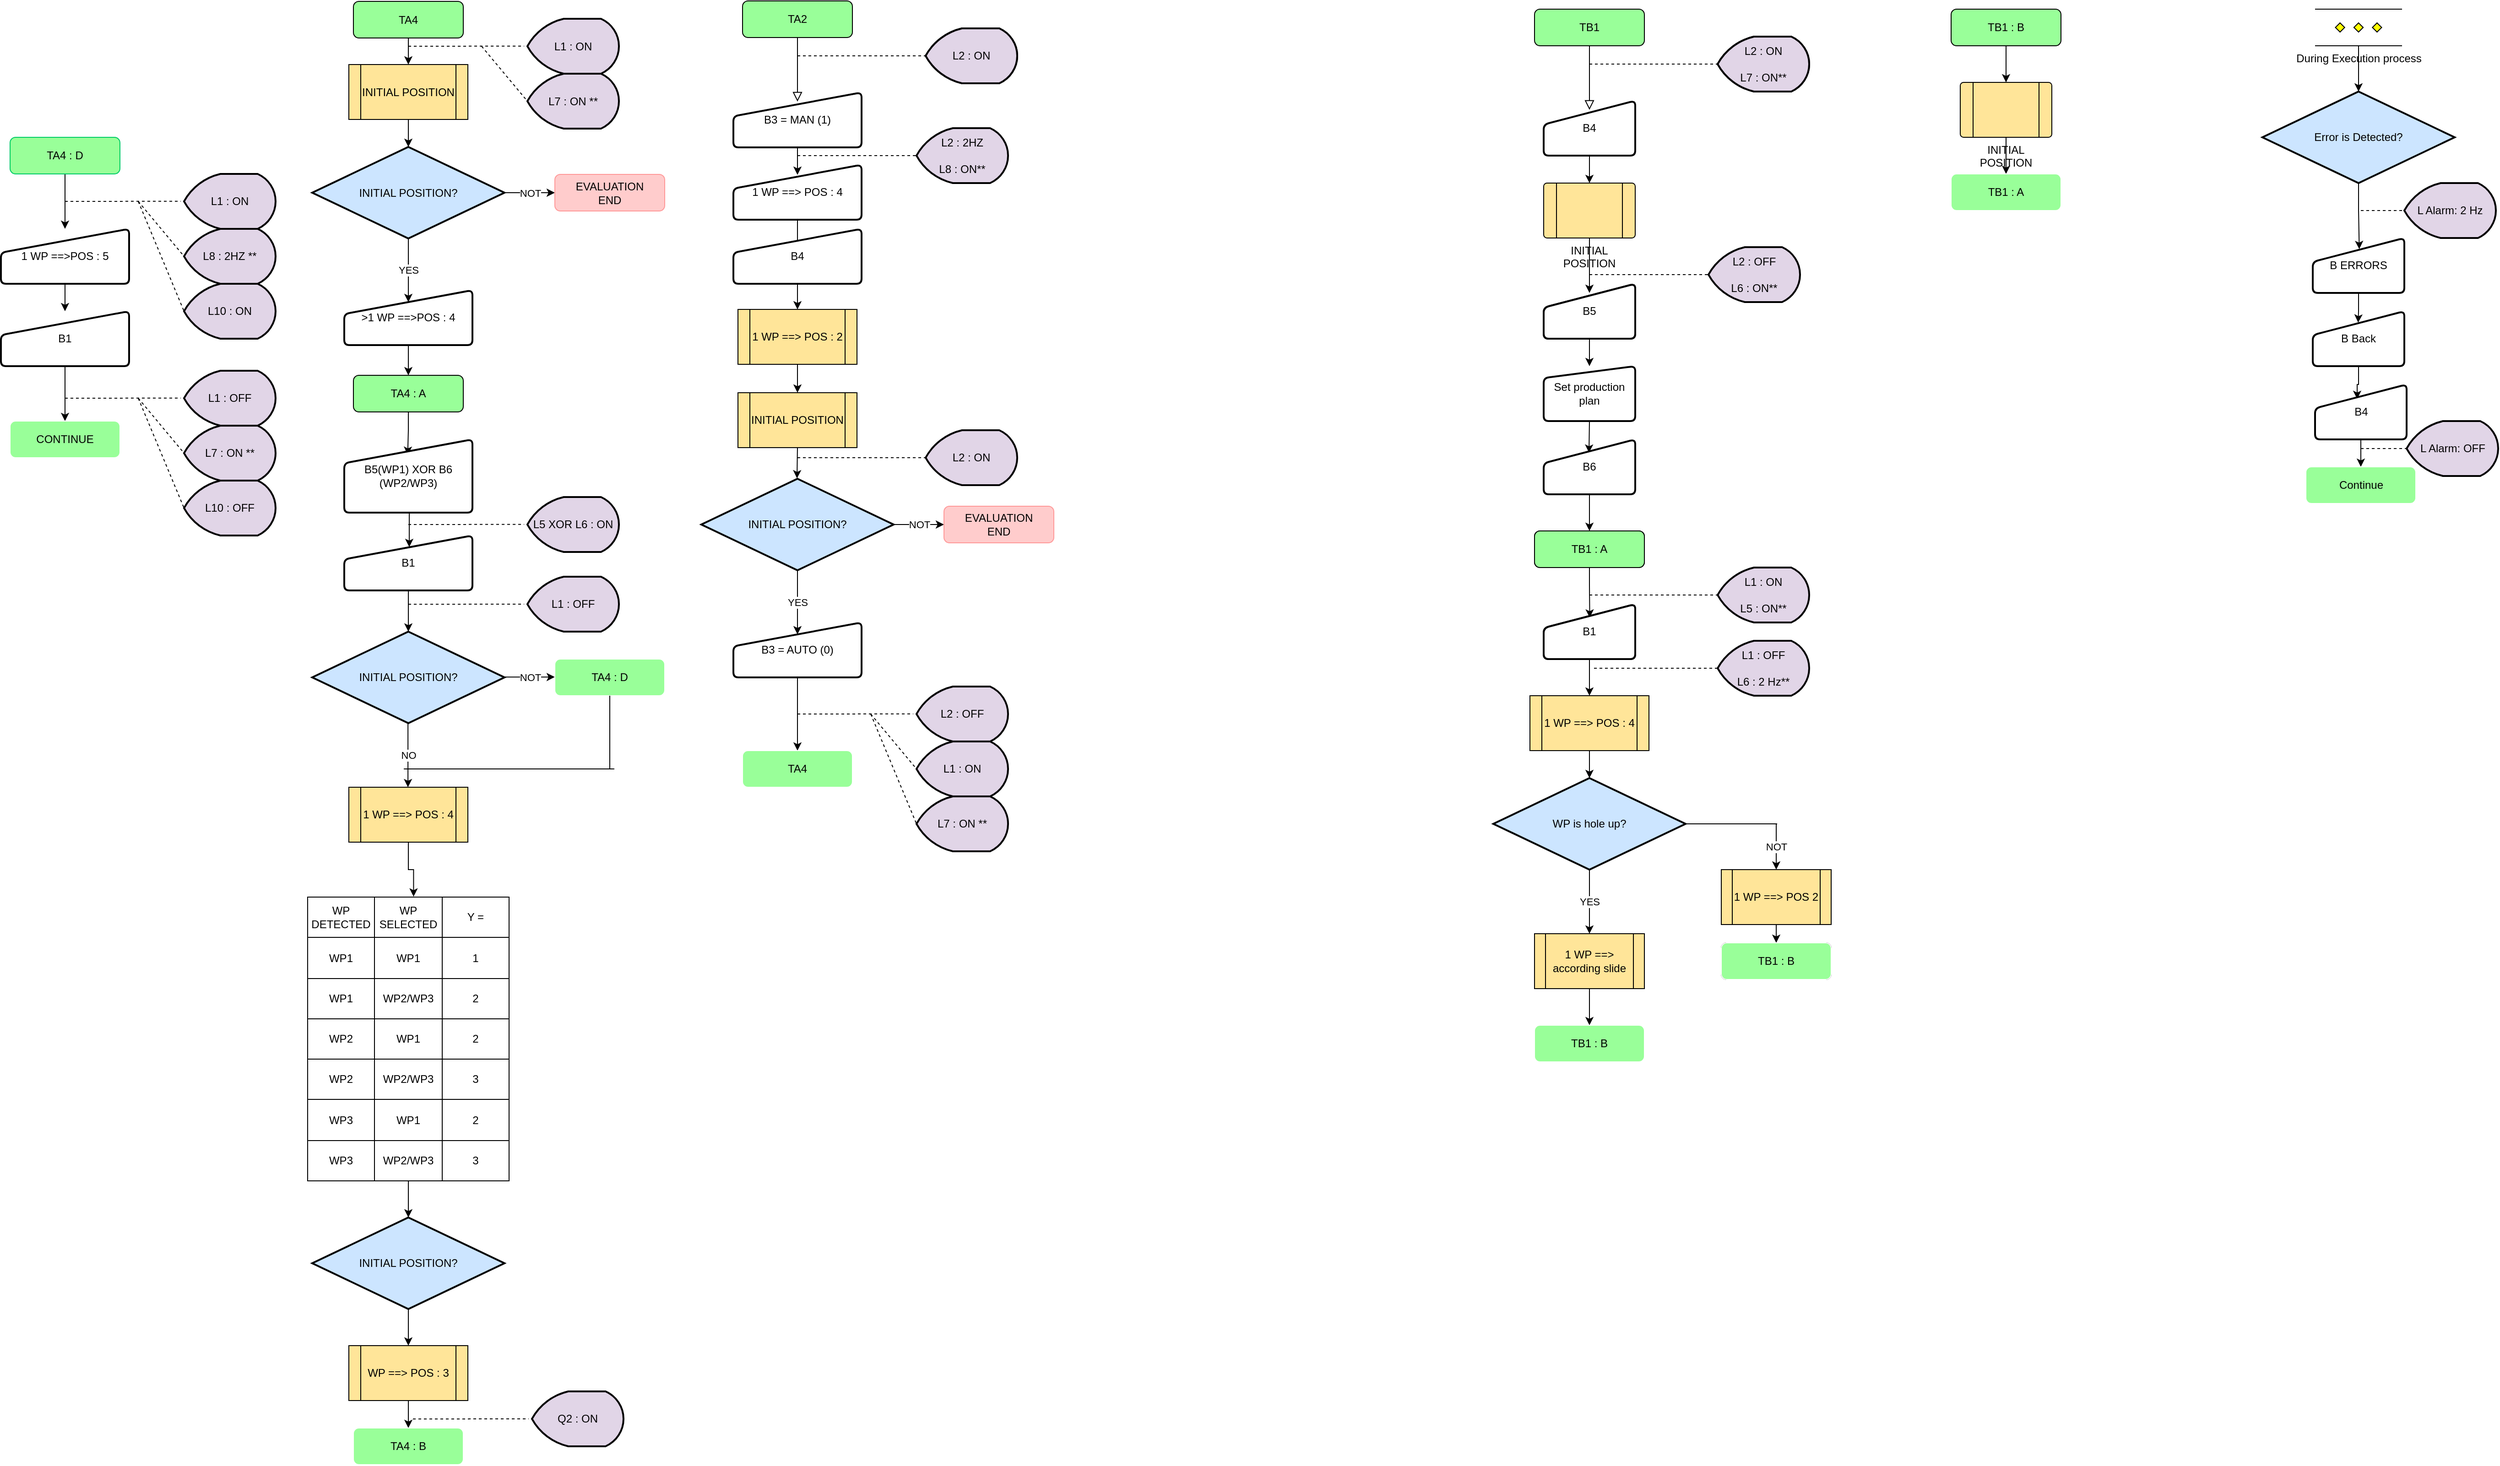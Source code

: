 <mxfile version="13.9.1" type="github">
  <diagram id="C5RBs43oDa-KdzZeNtuy" name="Page-1">
    <mxGraphModel dx="2212" dy="768" grid="1" gridSize="10" guides="1" tooltips="1" connect="1" arrows="1" fold="1" page="1" pageScale="1" pageWidth="827" pageHeight="1169" math="0" shadow="0">
      <root>
        <mxCell id="WIyWlLk6GJQsqaUBKTNV-0" />
        <mxCell id="WIyWlLk6GJQsqaUBKTNV-1" parent="WIyWlLk6GJQsqaUBKTNV-0" />
        <mxCell id="WIyWlLk6GJQsqaUBKTNV-2" value="" style="rounded=0;html=1;jettySize=auto;orthogonalLoop=1;fontSize=11;endArrow=block;endFill=0;endSize=8;strokeWidth=1;shadow=0;labelBackgroundColor=none;edgeStyle=orthogonalEdgeStyle;" parent="WIyWlLk6GJQsqaUBKTNV-1" source="WIyWlLk6GJQsqaUBKTNV-3" edge="1">
          <mxGeometry relative="1" as="geometry">
            <mxPoint x="145" y="120" as="targetPoint" />
          </mxGeometry>
        </mxCell>
        <mxCell id="WIyWlLk6GJQsqaUBKTNV-3" value="&lt;div&gt;TB1&lt;/div&gt;" style="rounded=1;whiteSpace=wrap;html=1;fontSize=12;glass=0;strokeWidth=1;shadow=0;fillColor=#99FF99;" parent="WIyWlLk6GJQsqaUBKTNV-1" vertex="1">
          <mxGeometry x="85" y="10" width="120" height="40" as="geometry" />
        </mxCell>
        <mxCell id="CpjmRmd7Cp1uGwbVTGAP-3" value="" style="endArrow=none;dashed=1;html=1;" parent="WIyWlLk6GJQsqaUBKTNV-1" edge="1">
          <mxGeometry width="50" height="50" relative="1" as="geometry">
            <mxPoint x="145" y="70" as="sourcePoint" />
            <mxPoint x="285" y="70" as="targetPoint" />
          </mxGeometry>
        </mxCell>
        <mxCell id="CpjmRmd7Cp1uGwbVTGAP-4" value="&lt;div&gt;L2 : ON&lt;/div&gt;&lt;div&gt;&lt;br&gt;&lt;/div&gt;&lt;div&gt;L7 : ON&lt;br&gt;&lt;/div&gt;" style="strokeWidth=2;html=1;shape=mxgraph.flowchart.display;whiteSpace=wrap;" parent="WIyWlLk6GJQsqaUBKTNV-1" vertex="1">
          <mxGeometry x="285" y="40" width="100" height="60" as="geometry" />
        </mxCell>
        <mxCell id="CpjmRmd7Cp1uGwbVTGAP-5" value="B4" style="html=1;strokeWidth=2;shape=manualInput;whiteSpace=wrap;rounded=1;size=26;arcSize=11;" parent="WIyWlLk6GJQsqaUBKTNV-1" vertex="1">
          <mxGeometry x="95" y="110" width="100" height="60" as="geometry" />
        </mxCell>
        <mxCell id="CpjmRmd7Cp1uGwbVTGAP-6" value="" style="endArrow=classic;html=1;exitX=0.5;exitY=1;exitDx=0;exitDy=0;" parent="WIyWlLk6GJQsqaUBKTNV-1" source="CpjmRmd7Cp1uGwbVTGAP-5" edge="1">
          <mxGeometry width="50" height="50" relative="1" as="geometry">
            <mxPoint x="265" y="300" as="sourcePoint" />
            <mxPoint x="145" y="200" as="targetPoint" />
          </mxGeometry>
        </mxCell>
        <mxCell id="CpjmRmd7Cp1uGwbVTGAP-7" value="INITIAL POSITION" style="verticalLabelPosition=bottom;verticalAlign=top;html=1;shape=process;whiteSpace=wrap;rounded=1;size=0.14;arcSize=6;fillColor=#FFE599;" parent="WIyWlLk6GJQsqaUBKTNV-1" vertex="1">
          <mxGeometry x="95" y="200" width="100" height="60" as="geometry" />
        </mxCell>
        <mxCell id="CpjmRmd7Cp1uGwbVTGAP-8" value="" style="endArrow=classic;html=1;exitX=0.5;exitY=1;exitDx=0;exitDy=0;" parent="WIyWlLk6GJQsqaUBKTNV-1" source="CpjmRmd7Cp1uGwbVTGAP-7" edge="1">
          <mxGeometry width="50" height="50" relative="1" as="geometry">
            <mxPoint x="265" y="300" as="sourcePoint" />
            <mxPoint x="145" y="320" as="targetPoint" />
          </mxGeometry>
        </mxCell>
        <mxCell id="CpjmRmd7Cp1uGwbVTGAP-9" value="&lt;div&gt;L2 : ON&lt;/div&gt;&lt;div&gt;&lt;br&gt;&lt;/div&gt;&lt;div&gt;L7 : ON**&lt;br&gt;&lt;/div&gt;" style="strokeWidth=2;html=1;shape=mxgraph.flowchart.display;whiteSpace=wrap;fillColor=#E1D5E7;" parent="WIyWlLk6GJQsqaUBKTNV-1" vertex="1">
          <mxGeometry x="285" y="40" width="100" height="60" as="geometry" />
        </mxCell>
        <mxCell id="CpjmRmd7Cp1uGwbVTGAP-10" value="&lt;div&gt;L2 : OFF&lt;/div&gt;&lt;div&gt;&lt;br&gt;&lt;/div&gt;&lt;div&gt;L6 : ON**&lt;br&gt;&lt;/div&gt;" style="strokeWidth=2;html=1;shape=mxgraph.flowchart.display;whiteSpace=wrap;fillColor=#E1D5E7;" parent="WIyWlLk6GJQsqaUBKTNV-1" vertex="1">
          <mxGeometry x="275" y="270" width="100" height="60" as="geometry" />
        </mxCell>
        <mxCell id="CpjmRmd7Cp1uGwbVTGAP-11" value="" style="endArrow=none;dashed=1;html=1;entryX=0;entryY=0.5;entryDx=0;entryDy=0;entryPerimeter=0;" parent="WIyWlLk6GJQsqaUBKTNV-1" target="CpjmRmd7Cp1uGwbVTGAP-10" edge="1">
          <mxGeometry width="50" height="50" relative="1" as="geometry">
            <mxPoint x="145" y="300" as="sourcePoint" />
            <mxPoint x="235" y="290" as="targetPoint" />
          </mxGeometry>
        </mxCell>
        <mxCell id="CpjmRmd7Cp1uGwbVTGAP-13" value="B5" style="html=1;strokeWidth=2;shape=manualInput;whiteSpace=wrap;rounded=1;size=26;arcSize=11;" parent="WIyWlLk6GJQsqaUBKTNV-1" vertex="1">
          <mxGeometry x="95" y="310" width="100" height="60" as="geometry" />
        </mxCell>
        <mxCell id="CpjmRmd7Cp1uGwbVTGAP-19" style="edgeStyle=orthogonalEdgeStyle;rounded=0;orthogonalLoop=1;jettySize=auto;html=1;exitX=0.5;exitY=1;exitDx=0;exitDy=0;entryX=0.495;entryY=0.242;entryDx=0;entryDy=0;entryPerimeter=0;" parent="WIyWlLk6GJQsqaUBKTNV-1" source="CpjmRmd7Cp1uGwbVTGAP-14" target="CpjmRmd7Cp1uGwbVTGAP-17" edge="1">
          <mxGeometry relative="1" as="geometry" />
        </mxCell>
        <mxCell id="CpjmRmd7Cp1uGwbVTGAP-14" value="Set production plan" style="html=1;strokeWidth=2;shape=manualInput;whiteSpace=wrap;rounded=1;size=13;arcSize=11;" parent="WIyWlLk6GJQsqaUBKTNV-1" vertex="1">
          <mxGeometry x="95" y="400" width="100" height="60" as="geometry" />
        </mxCell>
        <mxCell id="CpjmRmd7Cp1uGwbVTGAP-15" value="" style="endArrow=classic;html=1;exitX=0.5;exitY=1;exitDx=0;exitDy=0;entryX=0.5;entryY=0;entryDx=0;entryDy=0;" parent="WIyWlLk6GJQsqaUBKTNV-1" source="CpjmRmd7Cp1uGwbVTGAP-13" target="CpjmRmd7Cp1uGwbVTGAP-14" edge="1">
          <mxGeometry width="50" height="50" relative="1" as="geometry">
            <mxPoint x="265" y="300" as="sourcePoint" />
            <mxPoint x="315" y="250" as="targetPoint" />
          </mxGeometry>
        </mxCell>
        <mxCell id="CpjmRmd7Cp1uGwbVTGAP-16" value="B5" style="html=1;strokeWidth=2;shape=manualInput;whiteSpace=wrap;rounded=1;size=26;arcSize=11;" parent="WIyWlLk6GJQsqaUBKTNV-1" vertex="1">
          <mxGeometry x="95" y="310" width="100" height="60" as="geometry" />
        </mxCell>
        <mxCell id="CpjmRmd7Cp1uGwbVTGAP-23" style="edgeStyle=orthogonalEdgeStyle;rounded=0;orthogonalLoop=1;jettySize=auto;html=1;exitX=0.5;exitY=1;exitDx=0;exitDy=0;" parent="WIyWlLk6GJQsqaUBKTNV-1" source="CpjmRmd7Cp1uGwbVTGAP-17" target="CpjmRmd7Cp1uGwbVTGAP-61" edge="1">
          <mxGeometry relative="1" as="geometry">
            <mxPoint x="220" y="560" as="targetPoint" />
          </mxGeometry>
        </mxCell>
        <mxCell id="CpjmRmd7Cp1uGwbVTGAP-17" value="B6" style="html=1;strokeWidth=2;shape=manualInput;whiteSpace=wrap;rounded=1;size=26;arcSize=11;" parent="WIyWlLk6GJQsqaUBKTNV-1" vertex="1">
          <mxGeometry x="95" y="480" width="100" height="60" as="geometry" />
        </mxCell>
        <mxCell id="CpjmRmd7Cp1uGwbVTGAP-20" value="&lt;div&gt;L1 : ON&lt;br&gt;&lt;/div&gt;&lt;div&gt;&lt;br&gt;&lt;/div&gt;&lt;div&gt;L5 : ON**&lt;br&gt;&lt;/div&gt;" style="strokeWidth=2;html=1;shape=mxgraph.flowchart.display;whiteSpace=wrap;fillColor=#E1D5E7;" parent="WIyWlLk6GJQsqaUBKTNV-1" vertex="1">
          <mxGeometry x="285" y="620" width="100" height="60" as="geometry" />
        </mxCell>
        <mxCell id="CpjmRmd7Cp1uGwbVTGAP-26" style="edgeStyle=orthogonalEdgeStyle;rounded=0;orthogonalLoop=1;jettySize=auto;html=1;exitX=0.5;exitY=1;exitDx=0;exitDy=0;entryX=0.5;entryY=0;entryDx=0;entryDy=0;" parent="WIyWlLk6GJQsqaUBKTNV-1" source="CpjmRmd7Cp1uGwbVTGAP-21" target="CpjmRmd7Cp1uGwbVTGAP-25" edge="1">
          <mxGeometry relative="1" as="geometry" />
        </mxCell>
        <mxCell id="CpjmRmd7Cp1uGwbVTGAP-21" value="B1" style="html=1;strokeWidth=2;shape=manualInput;whiteSpace=wrap;rounded=1;size=26;arcSize=11;" parent="WIyWlLk6GJQsqaUBKTNV-1" vertex="1">
          <mxGeometry x="95" y="660" width="100" height="60" as="geometry" />
        </mxCell>
        <mxCell id="CpjmRmd7Cp1uGwbVTGAP-24" value="" style="endArrow=none;dashed=1;html=1;entryX=0;entryY=0.5;entryDx=0;entryDy=0;entryPerimeter=0;" parent="WIyWlLk6GJQsqaUBKTNV-1" target="CpjmRmd7Cp1uGwbVTGAP-20" edge="1">
          <mxGeometry width="50" height="50" relative="1" as="geometry">
            <mxPoint x="145" y="650" as="sourcePoint" />
            <mxPoint x="315" y="540" as="targetPoint" />
          </mxGeometry>
        </mxCell>
        <mxCell id="CpjmRmd7Cp1uGwbVTGAP-41" style="edgeStyle=orthogonalEdgeStyle;rounded=0;orthogonalLoop=1;jettySize=auto;html=1;exitX=0.5;exitY=1;exitDx=0;exitDy=0;" parent="WIyWlLk6GJQsqaUBKTNV-1" source="CpjmRmd7Cp1uGwbVTGAP-25" target="CpjmRmd7Cp1uGwbVTGAP-40" edge="1">
          <mxGeometry relative="1" as="geometry" />
        </mxCell>
        <mxCell id="CpjmRmd7Cp1uGwbVTGAP-25" value="1 WP ==&amp;gt; POS : 4" style="shape=process;whiteSpace=wrap;html=1;backgroundOutline=1;fillColor=#FFE599;" parent="WIyWlLk6GJQsqaUBKTNV-1" vertex="1">
          <mxGeometry x="80" y="760" width="130" height="60" as="geometry" />
        </mxCell>
        <mxCell id="CpjmRmd7Cp1uGwbVTGAP-40" value="WP is hole up?" style="strokeWidth=2;html=1;shape=mxgraph.flowchart.decision;whiteSpace=wrap;fillColor=#CCE5FF;" parent="WIyWlLk6GJQsqaUBKTNV-1" vertex="1">
          <mxGeometry x="40" y="850" width="210" height="100" as="geometry" />
        </mxCell>
        <mxCell id="CpjmRmd7Cp1uGwbVTGAP-58" style="edgeStyle=orthogonalEdgeStyle;rounded=0;orthogonalLoop=1;jettySize=auto;html=1;exitX=0.5;exitY=1;exitDx=0;exitDy=0;entryX=0.5;entryY=0;entryDx=0;entryDy=0;entryPerimeter=0;" parent="WIyWlLk6GJQsqaUBKTNV-1" source="CpjmRmd7Cp1uGwbVTGAP-43" edge="1">
          <mxGeometry relative="1" as="geometry">
            <mxPoint x="349.0" y="1030.0" as="targetPoint" />
          </mxGeometry>
        </mxCell>
        <mxCell id="CpjmRmd7Cp1uGwbVTGAP-43" value="1 WP ==&amp;gt; POS 2" style="shape=process;whiteSpace=wrap;html=1;backgroundOutline=1;fillColor=#FFE599;" parent="WIyWlLk6GJQsqaUBKTNV-1" vertex="1">
          <mxGeometry x="289" y="950" width="120" height="60" as="geometry" />
        </mxCell>
        <mxCell id="CpjmRmd7Cp1uGwbVTGAP-44" value="" style="endArrow=classic;html=1;entryX=0.5;entryY=0;entryDx=0;entryDy=0;" parent="WIyWlLk6GJQsqaUBKTNV-1" target="CpjmRmd7Cp1uGwbVTGAP-43" edge="1">
          <mxGeometry relative="1" as="geometry">
            <mxPoint x="349" y="900" as="sourcePoint" />
            <mxPoint x="254" y="1040" as="targetPoint" />
          </mxGeometry>
        </mxCell>
        <mxCell id="CpjmRmd7Cp1uGwbVTGAP-45" value="NOT" style="edgeLabel;resizable=0;html=1;align=center;verticalAlign=middle;" parent="CpjmRmd7Cp1uGwbVTGAP-44" connectable="0" vertex="1">
          <mxGeometry relative="1" as="geometry" />
        </mxCell>
        <mxCell id="CpjmRmd7Cp1uGwbVTGAP-46" value="" style="endArrow=none;html=1;exitX=1;exitY=0.5;exitDx=0;exitDy=0;exitPerimeter=0;" parent="WIyWlLk6GJQsqaUBKTNV-1" source="CpjmRmd7Cp1uGwbVTGAP-40" edge="1">
          <mxGeometry width="50" height="50" relative="1" as="geometry">
            <mxPoint x="170" y="1070" as="sourcePoint" />
            <mxPoint x="350" y="900" as="targetPoint" />
          </mxGeometry>
        </mxCell>
        <mxCell id="CpjmRmd7Cp1uGwbVTGAP-47" value="" style="endArrow=classic;html=1;exitX=0.5;exitY=1;exitDx=0;exitDy=0;exitPerimeter=0;" parent="WIyWlLk6GJQsqaUBKTNV-1" source="CpjmRmd7Cp1uGwbVTGAP-40" edge="1">
          <mxGeometry relative="1" as="geometry">
            <mxPoint x="110" y="1070" as="sourcePoint" />
            <mxPoint x="145" y="1020" as="targetPoint" />
          </mxGeometry>
        </mxCell>
        <mxCell id="CpjmRmd7Cp1uGwbVTGAP-48" value="YES" style="edgeLabel;resizable=0;html=1;align=center;verticalAlign=middle;" parent="CpjmRmd7Cp1uGwbVTGAP-47" connectable="0" vertex="1">
          <mxGeometry relative="1" as="geometry" />
        </mxCell>
        <mxCell id="CpjmRmd7Cp1uGwbVTGAP-56" style="edgeStyle=orthogonalEdgeStyle;rounded=0;orthogonalLoop=1;jettySize=auto;html=1;exitX=0.5;exitY=1;exitDx=0;exitDy=0;entryX=0.5;entryY=0;entryDx=0;entryDy=0;entryPerimeter=0;" parent="WIyWlLk6GJQsqaUBKTNV-1" source="CpjmRmd7Cp1uGwbVTGAP-50" edge="1">
          <mxGeometry relative="1" as="geometry">
            <mxPoint x="145" y="1120.0" as="targetPoint" />
          </mxGeometry>
        </mxCell>
        <mxCell id="CpjmRmd7Cp1uGwbVTGAP-50" value="1 WP ==&amp;gt; according slide" style="shape=process;whiteSpace=wrap;html=1;backgroundOutline=1;fillColor=#FFE599;" parent="WIyWlLk6GJQsqaUBKTNV-1" vertex="1">
          <mxGeometry x="85" y="1020" width="120" height="60" as="geometry" />
        </mxCell>
        <mxCell id="CpjmRmd7Cp1uGwbVTGAP-52" value="&lt;div&gt;L1 : OFF&lt;br&gt;&lt;/div&gt;&lt;div&gt;&lt;br&gt;&lt;/div&gt;&lt;div&gt;L6 : 2 Hz**&lt;br&gt;&lt;/div&gt;" style="strokeWidth=2;html=1;shape=mxgraph.flowchart.display;whiteSpace=wrap;fillColor=#E1D5E7;" parent="WIyWlLk6GJQsqaUBKTNV-1" vertex="1">
          <mxGeometry x="285" y="700" width="100" height="60" as="geometry" />
        </mxCell>
        <mxCell id="CpjmRmd7Cp1uGwbVTGAP-53" value="" style="endArrow=none;dashed=1;html=1;entryX=0;entryY=0.5;entryDx=0;entryDy=0;entryPerimeter=0;" parent="WIyWlLk6GJQsqaUBKTNV-1" target="CpjmRmd7Cp1uGwbVTGAP-52" edge="1">
          <mxGeometry width="50" height="50" relative="1" as="geometry">
            <mxPoint x="150" y="730" as="sourcePoint" />
            <mxPoint x="410" y="730" as="targetPoint" />
          </mxGeometry>
        </mxCell>
        <mxCell id="CpjmRmd7Cp1uGwbVTGAP-64" style="edgeStyle=orthogonalEdgeStyle;rounded=0;orthogonalLoop=1;jettySize=auto;html=1;exitX=0.5;exitY=1;exitDx=0;exitDy=0;entryX=0.5;entryY=0;entryDx=0;entryDy=0;" parent="WIyWlLk6GJQsqaUBKTNV-1" source="CpjmRmd7Cp1uGwbVTGAP-54" target="CpjmRmd7Cp1uGwbVTGAP-63" edge="1">
          <mxGeometry relative="1" as="geometry" />
        </mxCell>
        <mxCell id="CpjmRmd7Cp1uGwbVTGAP-54" value="INITIAL POSITION" style="verticalLabelPosition=bottom;verticalAlign=top;html=1;shape=process;whiteSpace=wrap;rounded=1;size=0.14;arcSize=6;fillColor=#FFE599;" parent="WIyWlLk6GJQsqaUBKTNV-1" vertex="1">
          <mxGeometry x="550" y="90" width="100" height="60" as="geometry" />
        </mxCell>
        <mxCell id="CpjmRmd7Cp1uGwbVTGAP-60" style="edgeStyle=orthogonalEdgeStyle;rounded=0;orthogonalLoop=1;jettySize=auto;html=1;exitX=0.5;exitY=1;exitDx=0;exitDy=0;entryX=0.5;entryY=0;entryDx=0;entryDy=0;" parent="WIyWlLk6GJQsqaUBKTNV-1" source="CpjmRmd7Cp1uGwbVTGAP-59" target="CpjmRmd7Cp1uGwbVTGAP-54" edge="1">
          <mxGeometry relative="1" as="geometry" />
        </mxCell>
        <mxCell id="CpjmRmd7Cp1uGwbVTGAP-59" value="&lt;div&gt;TB1 : B&lt;br&gt;&lt;/div&gt;" style="rounded=1;whiteSpace=wrap;html=1;fontSize=12;glass=0;strokeWidth=1;shadow=0;fillColor=#99FF99;" parent="WIyWlLk6GJQsqaUBKTNV-1" vertex="1">
          <mxGeometry x="540" y="10" width="120" height="40" as="geometry" />
        </mxCell>
        <mxCell id="CpjmRmd7Cp1uGwbVTGAP-62" style="edgeStyle=orthogonalEdgeStyle;rounded=0;orthogonalLoop=1;jettySize=auto;html=1;exitX=0.5;exitY=1;exitDx=0;exitDy=0;entryX=0.503;entryY=0.245;entryDx=0;entryDy=0;entryPerimeter=0;" parent="WIyWlLk6GJQsqaUBKTNV-1" source="CpjmRmd7Cp1uGwbVTGAP-61" target="CpjmRmd7Cp1uGwbVTGAP-21" edge="1">
          <mxGeometry relative="1" as="geometry" />
        </mxCell>
        <mxCell id="CpjmRmd7Cp1uGwbVTGAP-61" value="&lt;div&gt;TB1 : A&lt;br&gt;&lt;/div&gt;" style="rounded=1;whiteSpace=wrap;html=1;fontSize=12;glass=0;strokeWidth=1;shadow=0;fillColor=#99FF99;" parent="WIyWlLk6GJQsqaUBKTNV-1" vertex="1">
          <mxGeometry x="85" y="580" width="120" height="40" as="geometry" />
        </mxCell>
        <mxCell id="CpjmRmd7Cp1uGwbVTGAP-63" value="&lt;div&gt;TB1 : A&lt;br&gt;&lt;/div&gt;" style="rounded=1;whiteSpace=wrap;html=1;fontSize=12;glass=0;strokeWidth=1;shadow=0;fillColor=#99FF99;strokeColor=#FFFFFF;" parent="WIyWlLk6GJQsqaUBKTNV-1" vertex="1">
          <mxGeometry x="540" y="190" width="120" height="40" as="geometry" />
        </mxCell>
        <mxCell id="CpjmRmd7Cp1uGwbVTGAP-65" value="&lt;div&gt;TB1 : A&lt;br&gt;&lt;/div&gt;" style="rounded=1;whiteSpace=wrap;html=1;fontSize=12;glass=0;strokeWidth=1;shadow=0;fillColor=#99FF99;" parent="WIyWlLk6GJQsqaUBKTNV-1" vertex="1">
          <mxGeometry x="85" y="580" width="120" height="40" as="geometry" />
        </mxCell>
        <mxCell id="CpjmRmd7Cp1uGwbVTGAP-66" value="TB1 : B" style="rounded=1;whiteSpace=wrap;html=1;fontSize=12;glass=0;strokeWidth=1;shadow=0;fillColor=#99FF99;" parent="WIyWlLk6GJQsqaUBKTNV-1" vertex="1">
          <mxGeometry x="289" y="1030" width="120" height="40" as="geometry" />
        </mxCell>
        <mxCell id="CpjmRmd7Cp1uGwbVTGAP-67" value="TB1 : B" style="rounded=1;whiteSpace=wrap;html=1;fontSize=12;glass=0;strokeWidth=1;shadow=0;fillColor=#99FF99;strokeColor=#FFFFFF;" parent="WIyWlLk6GJQsqaUBKTNV-1" vertex="1">
          <mxGeometry x="289" y="1030" width="120" height="40" as="geometry" />
        </mxCell>
        <mxCell id="CpjmRmd7Cp1uGwbVTGAP-68" value="TB1 : B" style="rounded=1;whiteSpace=wrap;html=1;fontSize=12;glass=0;strokeWidth=1;shadow=0;fillColor=#99FF99;strokeColor=#FFFFFF;" parent="WIyWlLk6GJQsqaUBKTNV-1" vertex="1">
          <mxGeometry x="85" y="1120" width="120" height="40" as="geometry" />
        </mxCell>
        <mxCell id="CpjmRmd7Cp1uGwbVTGAP-73" style="edgeStyle=orthogonalEdgeStyle;rounded=0;orthogonalLoop=1;jettySize=auto;html=1;exitX=0.5;exitY=1;exitDx=0;exitDy=0;exitPerimeter=0;entryX=0.5;entryY=0;entryDx=0;entryDy=0;entryPerimeter=0;" parent="WIyWlLk6GJQsqaUBKTNV-1" source="CpjmRmd7Cp1uGwbVTGAP-70" target="CpjmRmd7Cp1uGwbVTGAP-72" edge="1">
          <mxGeometry relative="1" as="geometry" />
        </mxCell>
        <mxCell id="CpjmRmd7Cp1uGwbVTGAP-70" value="During Execution process" style="verticalLabelPosition=bottom;verticalAlign=top;html=1;shape=mxgraph.flowchart.parallel_mode;pointerEvents=1;strokeColor=#000000;fillColor=#000000;shadow=0;" parent="WIyWlLk6GJQsqaUBKTNV-1" vertex="1">
          <mxGeometry x="937.5" y="10" width="95" height="40" as="geometry" />
        </mxCell>
        <mxCell id="CpjmRmd7Cp1uGwbVTGAP-77" style="edgeStyle=orthogonalEdgeStyle;rounded=0;orthogonalLoop=1;jettySize=auto;html=1;exitX=0.5;exitY=1;exitDx=0;exitDy=0;exitPerimeter=0;entryX=0.508;entryY=0.202;entryDx=0;entryDy=0;entryPerimeter=0;" parent="WIyWlLk6GJQsqaUBKTNV-1" source="CpjmRmd7Cp1uGwbVTGAP-72" target="CpjmRmd7Cp1uGwbVTGAP-75" edge="1">
          <mxGeometry relative="1" as="geometry" />
        </mxCell>
        <mxCell id="CpjmRmd7Cp1uGwbVTGAP-72" value="Error is Detected?" style="strokeWidth=2;html=1;shape=mxgraph.flowchart.decision;whiteSpace=wrap;fillColor=#CCE5FF;" parent="WIyWlLk6GJQsqaUBKTNV-1" vertex="1">
          <mxGeometry x="880" y="100" width="210" height="100" as="geometry" />
        </mxCell>
        <mxCell id="CpjmRmd7Cp1uGwbVTGAP-74" value="B1" style="html=1;strokeWidth=2;shape=manualInput;whiteSpace=wrap;rounded=1;size=26;arcSize=11;" parent="WIyWlLk6GJQsqaUBKTNV-1" vertex="1">
          <mxGeometry x="95" y="660" width="100" height="60" as="geometry" />
        </mxCell>
        <mxCell id="CpjmRmd7Cp1uGwbVTGAP-82" style="edgeStyle=orthogonalEdgeStyle;rounded=0;orthogonalLoop=1;jettySize=auto;html=1;entryX=0.496;entryY=0.207;entryDx=0;entryDy=0;entryPerimeter=0;" parent="WIyWlLk6GJQsqaUBKTNV-1" source="CpjmRmd7Cp1uGwbVTGAP-75" target="CpjmRmd7Cp1uGwbVTGAP-81" edge="1">
          <mxGeometry relative="1" as="geometry" />
        </mxCell>
        <mxCell id="CpjmRmd7Cp1uGwbVTGAP-75" value="B ERRORS" style="html=1;strokeWidth=2;shape=manualInput;whiteSpace=wrap;rounded=1;size=26;arcSize=11;" parent="WIyWlLk6GJQsqaUBKTNV-1" vertex="1">
          <mxGeometry x="935" y="260" width="100" height="60" as="geometry" />
        </mxCell>
        <mxCell id="CpjmRmd7Cp1uGwbVTGAP-78" value="L Alarm: 2 Hz" style="strokeWidth=2;html=1;shape=mxgraph.flowchart.display;whiteSpace=wrap;fillColor=#E1D5E7;" parent="WIyWlLk6GJQsqaUBKTNV-1" vertex="1">
          <mxGeometry x="1035" y="200" width="100" height="60" as="geometry" />
        </mxCell>
        <mxCell id="CpjmRmd7Cp1uGwbVTGAP-80" value="" style="endArrow=none;dashed=1;html=1;entryX=0;entryY=0.5;entryDx=0;entryDy=0;entryPerimeter=0;" parent="WIyWlLk6GJQsqaUBKTNV-1" target="CpjmRmd7Cp1uGwbVTGAP-78" edge="1">
          <mxGeometry width="50" height="50" relative="1" as="geometry">
            <mxPoint x="987.5" y="230" as="sourcePoint" />
            <mxPoint x="877.5" y="200" as="targetPoint" />
          </mxGeometry>
        </mxCell>
        <mxCell id="CpjmRmd7Cp1uGwbVTGAP-85" style="edgeStyle=orthogonalEdgeStyle;rounded=0;orthogonalLoop=1;jettySize=auto;html=1;entryX=0.46;entryY=0.264;entryDx=0;entryDy=0;entryPerimeter=0;" parent="WIyWlLk6GJQsqaUBKTNV-1" source="CpjmRmd7Cp1uGwbVTGAP-81" target="CpjmRmd7Cp1uGwbVTGAP-83" edge="1">
          <mxGeometry relative="1" as="geometry" />
        </mxCell>
        <mxCell id="CpjmRmd7Cp1uGwbVTGAP-81" value="B Back" style="html=1;strokeWidth=2;shape=manualInput;whiteSpace=wrap;rounded=1;size=26;arcSize=11;" parent="WIyWlLk6GJQsqaUBKTNV-1" vertex="1">
          <mxGeometry x="935" y="340" width="100" height="60" as="geometry" />
        </mxCell>
        <mxCell id="CpjmRmd7Cp1uGwbVTGAP-87" style="edgeStyle=orthogonalEdgeStyle;rounded=0;orthogonalLoop=1;jettySize=auto;html=1;entryX=0.5;entryY=0;entryDx=0;entryDy=0;" parent="WIyWlLk6GJQsqaUBKTNV-1" source="CpjmRmd7Cp1uGwbVTGAP-83" target="CpjmRmd7Cp1uGwbVTGAP-86" edge="1">
          <mxGeometry relative="1" as="geometry" />
        </mxCell>
        <mxCell id="CpjmRmd7Cp1uGwbVTGAP-83" value="B4" style="html=1;strokeWidth=2;shape=manualInput;whiteSpace=wrap;rounded=1;size=26;arcSize=11;" parent="WIyWlLk6GJQsqaUBKTNV-1" vertex="1">
          <mxGeometry x="937.5" y="420" width="100" height="60" as="geometry" />
        </mxCell>
        <mxCell id="CpjmRmd7Cp1uGwbVTGAP-86" value="Continue" style="rounded=1;whiteSpace=wrap;html=1;fontSize=12;glass=0;strokeWidth=1;shadow=0;fillColor=#99FF99;strokeColor=#FFFFFF;" parent="WIyWlLk6GJQsqaUBKTNV-1" vertex="1">
          <mxGeometry x="927.5" y="510" width="120" height="40" as="geometry" />
        </mxCell>
        <mxCell id="CpjmRmd7Cp1uGwbVTGAP-88" value="L Alarm: OFF" style="strokeWidth=2;html=1;shape=mxgraph.flowchart.display;whiteSpace=wrap;fillColor=#E1D5E7;" parent="WIyWlLk6GJQsqaUBKTNV-1" vertex="1">
          <mxGeometry x="1037.5" y="460" width="100" height="60" as="geometry" />
        </mxCell>
        <mxCell id="CpjmRmd7Cp1uGwbVTGAP-89" value="" style="endArrow=none;dashed=1;html=1;entryX=0;entryY=0.5;entryDx=0;entryDy=0;entryPerimeter=0;" parent="WIyWlLk6GJQsqaUBKTNV-1" target="CpjmRmd7Cp1uGwbVTGAP-88" edge="1">
          <mxGeometry width="50" height="50" relative="1" as="geometry">
            <mxPoint x="987.5" y="490" as="sourcePoint" />
            <mxPoint x="1027.5" y="510" as="targetPoint" />
          </mxGeometry>
        </mxCell>
        <mxCell id="PBRTsVXi39Mgpiq4fNoz-2" value="" style="rounded=0;html=1;jettySize=auto;orthogonalLoop=1;fontSize=11;endArrow=block;endFill=0;endSize=8;strokeWidth=1;shadow=0;labelBackgroundColor=none;edgeStyle=orthogonalEdgeStyle;" edge="1" parent="WIyWlLk6GJQsqaUBKTNV-1" source="PBRTsVXi39Mgpiq4fNoz-3">
          <mxGeometry relative="1" as="geometry">
            <mxPoint x="-720" y="111" as="targetPoint" />
          </mxGeometry>
        </mxCell>
        <mxCell id="PBRTsVXi39Mgpiq4fNoz-3" value="&lt;div&gt;TA2&lt;/div&gt;" style="rounded=1;whiteSpace=wrap;html=1;fontSize=12;glass=0;strokeWidth=1;shadow=0;fillColor=#99FF99;" vertex="1" parent="WIyWlLk6GJQsqaUBKTNV-1">
          <mxGeometry x="-780" y="1" width="120" height="40" as="geometry" />
        </mxCell>
        <mxCell id="PBRTsVXi39Mgpiq4fNoz-4" value="" style="endArrow=none;dashed=1;html=1;" edge="1" parent="WIyWlLk6GJQsqaUBKTNV-1">
          <mxGeometry width="50" height="50" relative="1" as="geometry">
            <mxPoint x="-720" y="61" as="sourcePoint" />
            <mxPoint x="-580" y="61" as="targetPoint" />
          </mxGeometry>
        </mxCell>
        <mxCell id="PBRTsVXi39Mgpiq4fNoz-5" value="&lt;div&gt;L2 : ON&lt;/div&gt;&lt;div&gt;&lt;br&gt;&lt;/div&gt;&lt;div&gt;L7 : ON&lt;br&gt;&lt;/div&gt;" style="strokeWidth=2;html=1;shape=mxgraph.flowchart.display;whiteSpace=wrap;" vertex="1" parent="WIyWlLk6GJQsqaUBKTNV-1">
          <mxGeometry x="-580" y="31" width="100" height="60" as="geometry" />
        </mxCell>
        <mxCell id="PBRTsVXi39Mgpiq4fNoz-6" value="B3 = MAN (1)" style="html=1;strokeWidth=2;shape=manualInput;whiteSpace=wrap;rounded=1;size=26;arcSize=11;" vertex="1" parent="WIyWlLk6GJQsqaUBKTNV-1">
          <mxGeometry x="-790" y="101" width="140" height="60" as="geometry" />
        </mxCell>
        <mxCell id="PBRTsVXi39Mgpiq4fNoz-7" value="" style="endArrow=classic;html=1;exitX=0.5;exitY=1;exitDx=0;exitDy=0;" edge="1" parent="WIyWlLk6GJQsqaUBKTNV-1" source="PBRTsVXi39Mgpiq4fNoz-6">
          <mxGeometry width="50" height="50" relative="1" as="geometry">
            <mxPoint x="-600" y="291" as="sourcePoint" />
            <mxPoint x="-720" y="191" as="targetPoint" />
          </mxGeometry>
        </mxCell>
        <mxCell id="PBRTsVXi39Mgpiq4fNoz-9" value="" style="endArrow=classic;html=1;exitX=0.5;exitY=1;exitDx=0;exitDy=0;" edge="1" parent="WIyWlLk6GJQsqaUBKTNV-1">
          <mxGeometry width="50" height="50" relative="1" as="geometry">
            <mxPoint x="-720" y="240" as="sourcePoint" />
            <mxPoint x="-720" y="300" as="targetPoint" />
          </mxGeometry>
        </mxCell>
        <mxCell id="PBRTsVXi39Mgpiq4fNoz-10" value="&lt;div&gt;L2 : ON&lt;/div&gt;" style="strokeWidth=2;html=1;shape=mxgraph.flowchart.display;whiteSpace=wrap;fillColor=#E1D5E7;" vertex="1" parent="WIyWlLk6GJQsqaUBKTNV-1">
          <mxGeometry x="-580" y="31" width="100" height="60" as="geometry" />
        </mxCell>
        <mxCell id="PBRTsVXi39Mgpiq4fNoz-11" value="&lt;div&gt;L2 : 2HZ&lt;br&gt;&lt;/div&gt;&lt;div&gt;&lt;br&gt;&lt;/div&gt;&lt;div&gt;L8 : ON**&lt;br&gt;&lt;/div&gt;" style="strokeWidth=2;html=1;shape=mxgraph.flowchart.display;whiteSpace=wrap;fillColor=#E1D5E7;" vertex="1" parent="WIyWlLk6GJQsqaUBKTNV-1">
          <mxGeometry x="-590" y="140" width="100" height="60" as="geometry" />
        </mxCell>
        <mxCell id="PBRTsVXi39Mgpiq4fNoz-12" value="" style="endArrow=none;dashed=1;html=1;entryX=0;entryY=0.5;entryDx=0;entryDy=0;entryPerimeter=0;" edge="1" parent="WIyWlLk6GJQsqaUBKTNV-1" target="PBRTsVXi39Mgpiq4fNoz-11">
          <mxGeometry width="50" height="50" relative="1" as="geometry">
            <mxPoint x="-720" y="170" as="sourcePoint" />
            <mxPoint x="-630" y="160" as="targetPoint" />
          </mxGeometry>
        </mxCell>
        <mxCell id="PBRTsVXi39Mgpiq4fNoz-14" style="edgeStyle=orthogonalEdgeStyle;rounded=0;orthogonalLoop=1;jettySize=auto;html=1;exitX=0.5;exitY=1;exitDx=0;exitDy=0;entryX=0.495;entryY=0.242;entryDx=0;entryDy=0;entryPerimeter=0;" edge="1" parent="WIyWlLk6GJQsqaUBKTNV-1">
          <mxGeometry relative="1" as="geometry">
            <mxPoint x="-720" y="488" as="sourcePoint" />
            <mxPoint x="-720.5" y="522.52" as="targetPoint" />
          </mxGeometry>
        </mxCell>
        <mxCell id="PBRTsVXi39Mgpiq4fNoz-16" value="" style="endArrow=classic;html=1;exitX=0.5;exitY=1;exitDx=0;exitDy=0;entryX=0.5;entryY=0;entryDx=0;entryDy=0;" edge="1" parent="WIyWlLk6GJQsqaUBKTNV-1" source="PBRTsVXi39Mgpiq4fNoz-17" target="PBRTsVXi39Mgpiq4fNoz-47">
          <mxGeometry width="50" height="50" relative="1" as="geometry">
            <mxPoint x="-526" y="391" as="sourcePoint" />
            <mxPoint x="-550" y="241" as="targetPoint" />
          </mxGeometry>
        </mxCell>
        <mxCell id="PBRTsVXi39Mgpiq4fNoz-17" value="B4" style="html=1;strokeWidth=2;shape=manualInput;whiteSpace=wrap;rounded=1;size=26;arcSize=11;" vertex="1" parent="WIyWlLk6GJQsqaUBKTNV-1">
          <mxGeometry x="-790" y="250" width="140" height="60" as="geometry" />
        </mxCell>
        <mxCell id="PBRTsVXi39Mgpiq4fNoz-26" value="INITIAL POSITION?" style="strokeWidth=2;html=1;shape=mxgraph.flowchart.decision;whiteSpace=wrap;fillColor=#CCE5FF;" vertex="1" parent="WIyWlLk6GJQsqaUBKTNV-1">
          <mxGeometry x="-825" y="523" width="210" height="100" as="geometry" />
        </mxCell>
        <mxCell id="PBRTsVXi39Mgpiq4fNoz-29" value="" style="endArrow=classic;html=1;exitX=1;exitY=0.5;exitDx=0;exitDy=0;exitPerimeter=0;" edge="1" parent="WIyWlLk6GJQsqaUBKTNV-1" source="PBRTsVXi39Mgpiq4fNoz-26">
          <mxGeometry relative="1" as="geometry">
            <mxPoint x="-516" y="573" as="sourcePoint" />
            <mxPoint x="-560" y="573" as="targetPoint" />
          </mxGeometry>
        </mxCell>
        <mxCell id="PBRTsVXi39Mgpiq4fNoz-30" value="NOT" style="edgeLabel;resizable=0;html=1;align=center;verticalAlign=middle;" connectable="0" vertex="1" parent="PBRTsVXi39Mgpiq4fNoz-29">
          <mxGeometry relative="1" as="geometry" />
        </mxCell>
        <mxCell id="PBRTsVXi39Mgpiq4fNoz-32" value="" style="endArrow=classic;html=1;exitX=0.5;exitY=1;exitDx=0;exitDy=0;exitPerimeter=0;" edge="1" parent="WIyWlLk6GJQsqaUBKTNV-1">
          <mxGeometry relative="1" as="geometry">
            <mxPoint x="-720" y="623" as="sourcePoint" />
            <mxPoint x="-720" y="693" as="targetPoint" />
          </mxGeometry>
        </mxCell>
        <mxCell id="PBRTsVXi39Mgpiq4fNoz-33" value="YES" style="edgeLabel;resizable=0;html=1;align=center;verticalAlign=middle;" connectable="0" vertex="1" parent="PBRTsVXi39Mgpiq4fNoz-32">
          <mxGeometry relative="1" as="geometry" />
        </mxCell>
        <mxCell id="PBRTsVXi39Mgpiq4fNoz-34" style="edgeStyle=orthogonalEdgeStyle;rounded=0;orthogonalLoop=1;jettySize=auto;html=1;exitX=0.5;exitY=1;exitDx=0;exitDy=0;entryX=0.5;entryY=0;entryDx=0;entryDy=0;entryPerimeter=0;" edge="1" parent="WIyWlLk6GJQsqaUBKTNV-1" source="PBRTsVXi39Mgpiq4fNoz-52">
          <mxGeometry relative="1" as="geometry">
            <mxPoint x="-720" y="820" as="targetPoint" />
            <mxPoint x="-720" y="780" as="sourcePoint" />
          </mxGeometry>
        </mxCell>
        <mxCell id="PBRTsVXi39Mgpiq4fNoz-42" value="&lt;div&gt;EVALUATION &lt;br&gt;&lt;/div&gt;&lt;div&gt;END&lt;/div&gt;" style="rounded=1;whiteSpace=wrap;html=1;fontSize=12;glass=0;strokeWidth=1;shadow=0;fillColor=#FFCCCC;strokeColor=#FF9999;" vertex="1" parent="WIyWlLk6GJQsqaUBKTNV-1">
          <mxGeometry x="-560" y="553" width="120" height="40" as="geometry" />
        </mxCell>
        <mxCell id="PBRTsVXi39Mgpiq4fNoz-43" value="TA4" style="rounded=1;whiteSpace=wrap;html=1;fontSize=12;glass=0;strokeWidth=1;shadow=0;fillColor=#99FF99;strokeColor=#FFFFFF;" vertex="1" parent="WIyWlLk6GJQsqaUBKTNV-1">
          <mxGeometry x="-780" y="820" width="120" height="40" as="geometry" />
        </mxCell>
        <mxCell id="PBRTsVXi39Mgpiq4fNoz-45" value="1 WP ==&amp;gt; POS : 4" style="html=1;strokeWidth=2;shape=manualInput;whiteSpace=wrap;rounded=1;size=26;arcSize=11;" vertex="1" parent="WIyWlLk6GJQsqaUBKTNV-1">
          <mxGeometry x="-790" y="180" width="140" height="60" as="geometry" />
        </mxCell>
        <mxCell id="PBRTsVXi39Mgpiq4fNoz-49" style="edgeStyle=orthogonalEdgeStyle;rounded=0;orthogonalLoop=1;jettySize=auto;html=1;exitX=0.5;exitY=1;exitDx=0;exitDy=0;entryX=0.5;entryY=0;entryDx=0;entryDy=0;" edge="1" parent="WIyWlLk6GJQsqaUBKTNV-1" source="PBRTsVXi39Mgpiq4fNoz-47" target="PBRTsVXi39Mgpiq4fNoz-48">
          <mxGeometry relative="1" as="geometry" />
        </mxCell>
        <mxCell id="PBRTsVXi39Mgpiq4fNoz-47" value="1 WP ==&amp;gt; POS : 2" style="shape=process;whiteSpace=wrap;html=1;backgroundOutline=1;fillColor=#FFE599;" vertex="1" parent="WIyWlLk6GJQsqaUBKTNV-1">
          <mxGeometry x="-785" y="338" width="130" height="60" as="geometry" />
        </mxCell>
        <mxCell id="PBRTsVXi39Mgpiq4fNoz-48" value="INITIAL POSITION" style="shape=process;whiteSpace=wrap;html=1;backgroundOutline=1;fillColor=#FFE599;" vertex="1" parent="WIyWlLk6GJQsqaUBKTNV-1">
          <mxGeometry x="-785" y="429" width="130" height="60" as="geometry" />
        </mxCell>
        <mxCell id="PBRTsVXi39Mgpiq4fNoz-50" value="L2 : ON" style="strokeWidth=2;html=1;shape=mxgraph.flowchart.display;whiteSpace=wrap;fillColor=#E1D5E7;" vertex="1" parent="WIyWlLk6GJQsqaUBKTNV-1">
          <mxGeometry x="-580" y="470" width="100" height="60" as="geometry" />
        </mxCell>
        <mxCell id="PBRTsVXi39Mgpiq4fNoz-51" value="" style="endArrow=none;dashed=1;html=1;entryX=0;entryY=0.5;entryDx=0;entryDy=0;entryPerimeter=0;" edge="1" parent="WIyWlLk6GJQsqaUBKTNV-1" target="PBRTsVXi39Mgpiq4fNoz-50">
          <mxGeometry width="50" height="50" relative="1" as="geometry">
            <mxPoint x="-720" y="500" as="sourcePoint" />
            <mxPoint x="-550" y="390" as="targetPoint" />
          </mxGeometry>
        </mxCell>
        <mxCell id="PBRTsVXi39Mgpiq4fNoz-52" value="B3 = AUTO (0)" style="html=1;strokeWidth=2;shape=manualInput;whiteSpace=wrap;rounded=1;size=26;arcSize=11;" vertex="1" parent="WIyWlLk6GJQsqaUBKTNV-1">
          <mxGeometry x="-790" y="680" width="140" height="60" as="geometry" />
        </mxCell>
        <mxCell id="PBRTsVXi39Mgpiq4fNoz-53" value="L2 : OFF" style="strokeWidth=2;html=1;shape=mxgraph.flowchart.display;whiteSpace=wrap;fillColor=#E1D5E7;" vertex="1" parent="WIyWlLk6GJQsqaUBKTNV-1">
          <mxGeometry x="-590" y="750" width="100" height="60" as="geometry" />
        </mxCell>
        <mxCell id="PBRTsVXi39Mgpiq4fNoz-54" value="L1 : ON" style="strokeWidth=2;html=1;shape=mxgraph.flowchart.display;whiteSpace=wrap;fillColor=#E1D5E7;" vertex="1" parent="WIyWlLk6GJQsqaUBKTNV-1">
          <mxGeometry x="-590" y="810" width="100" height="60" as="geometry" />
        </mxCell>
        <mxCell id="PBRTsVXi39Mgpiq4fNoz-55" value="L7 : ON **" style="strokeWidth=2;html=1;shape=mxgraph.flowchart.display;whiteSpace=wrap;fillColor=#E1D5E7;" vertex="1" parent="WIyWlLk6GJQsqaUBKTNV-1">
          <mxGeometry x="-590" y="870" width="100" height="60" as="geometry" />
        </mxCell>
        <mxCell id="PBRTsVXi39Mgpiq4fNoz-56" value="" style="endArrow=none;dashed=1;html=1;entryX=-0.036;entryY=0.498;entryDx=0;entryDy=0;entryPerimeter=0;" edge="1" parent="WIyWlLk6GJQsqaUBKTNV-1" target="PBRTsVXi39Mgpiq4fNoz-53">
          <mxGeometry width="50" height="50" relative="1" as="geometry">
            <mxPoint x="-720" y="780" as="sourcePoint" />
            <mxPoint x="-610" y="770" as="targetPoint" />
          </mxGeometry>
        </mxCell>
        <mxCell id="PBRTsVXi39Mgpiq4fNoz-58" value="" style="endArrow=none;dashed=1;html=1;entryX=0;entryY=0.5;entryDx=0;entryDy=0;entryPerimeter=0;" edge="1" parent="WIyWlLk6GJQsqaUBKTNV-1" target="PBRTsVXi39Mgpiq4fNoz-54">
          <mxGeometry width="50" height="50" relative="1" as="geometry">
            <mxPoint x="-640" y="780" as="sourcePoint" />
            <mxPoint x="-550" y="900" as="targetPoint" />
          </mxGeometry>
        </mxCell>
        <mxCell id="PBRTsVXi39Mgpiq4fNoz-59" value="" style="endArrow=none;dashed=1;html=1;entryX=0;entryY=0.5;entryDx=0;entryDy=0;entryPerimeter=0;" edge="1" parent="WIyWlLk6GJQsqaUBKTNV-1" target="PBRTsVXi39Mgpiq4fNoz-55">
          <mxGeometry width="50" height="50" relative="1" as="geometry">
            <mxPoint x="-640" y="780" as="sourcePoint" />
            <mxPoint x="-600" y="900" as="targetPoint" />
          </mxGeometry>
        </mxCell>
        <mxCell id="PBRTsVXi39Mgpiq4fNoz-62" style="edgeStyle=orthogonalEdgeStyle;rounded=0;orthogonalLoop=1;jettySize=auto;html=1;exitX=0.5;exitY=1;exitDx=0;exitDy=0;entryX=0.5;entryY=0;entryDx=0;entryDy=0;" edge="1" parent="WIyWlLk6GJQsqaUBKTNV-1" source="PBRTsVXi39Mgpiq4fNoz-60" target="PBRTsVXi39Mgpiq4fNoz-61">
          <mxGeometry relative="1" as="geometry" />
        </mxCell>
        <mxCell id="PBRTsVXi39Mgpiq4fNoz-60" value="&lt;div&gt;TA4&lt;/div&gt;" style="rounded=1;whiteSpace=wrap;html=1;fontSize=12;glass=0;strokeWidth=1;shadow=0;fillColor=#99FF99;" vertex="1" parent="WIyWlLk6GJQsqaUBKTNV-1">
          <mxGeometry x="-1205" y="1.5" width="120" height="40" as="geometry" />
        </mxCell>
        <mxCell id="PBRTsVXi39Mgpiq4fNoz-64" style="edgeStyle=orthogonalEdgeStyle;rounded=0;orthogonalLoop=1;jettySize=auto;html=1;exitX=0.5;exitY=1;exitDx=0;exitDy=0;entryX=0.5;entryY=0;entryDx=0;entryDy=0;entryPerimeter=0;" edge="1" parent="WIyWlLk6GJQsqaUBKTNV-1" source="PBRTsVXi39Mgpiq4fNoz-61" target="PBRTsVXi39Mgpiq4fNoz-63">
          <mxGeometry relative="1" as="geometry" />
        </mxCell>
        <mxCell id="PBRTsVXi39Mgpiq4fNoz-61" value="INITIAL POSITION" style="shape=process;whiteSpace=wrap;html=1;backgroundOutline=1;fillColor=#FFE599;" vertex="1" parent="WIyWlLk6GJQsqaUBKTNV-1">
          <mxGeometry x="-1210" y="70.5" width="130" height="60" as="geometry" />
        </mxCell>
        <mxCell id="PBRTsVXi39Mgpiq4fNoz-63" value="INITIAL POSITION?" style="strokeWidth=2;html=1;shape=mxgraph.flowchart.decision;whiteSpace=wrap;fillColor=#CCE5FF;" vertex="1" parent="WIyWlLk6GJQsqaUBKTNV-1">
          <mxGeometry x="-1250" y="160.5" width="210" height="100" as="geometry" />
        </mxCell>
        <mxCell id="PBRTsVXi39Mgpiq4fNoz-65" value="L1 : ON" style="strokeWidth=2;html=1;shape=mxgraph.flowchart.display;whiteSpace=wrap;fillColor=#E1D5E7;" vertex="1" parent="WIyWlLk6GJQsqaUBKTNV-1">
          <mxGeometry x="-1015" y="20.5" width="100" height="60" as="geometry" />
        </mxCell>
        <mxCell id="PBRTsVXi39Mgpiq4fNoz-66" value="L7 : ON **" style="strokeWidth=2;html=1;shape=mxgraph.flowchart.display;whiteSpace=wrap;fillColor=#E1D5E7;" vertex="1" parent="WIyWlLk6GJQsqaUBKTNV-1">
          <mxGeometry x="-1015" y="80.5" width="100" height="60" as="geometry" />
        </mxCell>
        <mxCell id="PBRTsVXi39Mgpiq4fNoz-67" value="" style="endArrow=none;dashed=1;html=1;entryX=-0.036;entryY=0.498;entryDx=0;entryDy=0;entryPerimeter=0;" edge="1" parent="WIyWlLk6GJQsqaUBKTNV-1" target="PBRTsVXi39Mgpiq4fNoz-65">
          <mxGeometry width="50" height="50" relative="1" as="geometry">
            <mxPoint x="-1145" y="50.5" as="sourcePoint" />
            <mxPoint x="-1035" y="40.5" as="targetPoint" />
          </mxGeometry>
        </mxCell>
        <mxCell id="PBRTsVXi39Mgpiq4fNoz-68" value="" style="endArrow=none;dashed=1;html=1;entryX=0;entryY=0.5;entryDx=0;entryDy=0;entryPerimeter=0;" edge="1" parent="WIyWlLk6GJQsqaUBKTNV-1" target="PBRTsVXi39Mgpiq4fNoz-66">
          <mxGeometry width="50" height="50" relative="1" as="geometry">
            <mxPoint x="-1065" y="50.5" as="sourcePoint" />
            <mxPoint x="-975" y="170.5" as="targetPoint" />
          </mxGeometry>
        </mxCell>
        <mxCell id="PBRTsVXi39Mgpiq4fNoz-69" value="" style="endArrow=classic;html=1;exitX=1;exitY=0.5;exitDx=0;exitDy=0;exitPerimeter=0;" edge="1" parent="WIyWlLk6GJQsqaUBKTNV-1">
          <mxGeometry relative="1" as="geometry">
            <mxPoint x="-1040" y="210.5" as="sourcePoint" />
            <mxPoint x="-985" y="210.5" as="targetPoint" />
          </mxGeometry>
        </mxCell>
        <mxCell id="PBRTsVXi39Mgpiq4fNoz-70" value="NOT" style="edgeLabel;resizable=0;html=1;align=center;verticalAlign=middle;" connectable="0" vertex="1" parent="PBRTsVXi39Mgpiq4fNoz-69">
          <mxGeometry relative="1" as="geometry" />
        </mxCell>
        <mxCell id="PBRTsVXi39Mgpiq4fNoz-71" value="&lt;div&gt;EVALUATION &lt;br&gt;&lt;/div&gt;&lt;div&gt;END&lt;/div&gt;" style="rounded=1;whiteSpace=wrap;html=1;fontSize=12;glass=0;strokeWidth=1;shadow=0;fillColor=#FFCCCC;strokeColor=#FF9999;" vertex="1" parent="WIyWlLk6GJQsqaUBKTNV-1">
          <mxGeometry x="-985" y="190.5" width="120" height="40" as="geometry" />
        </mxCell>
        <mxCell id="PBRTsVXi39Mgpiq4fNoz-74" value="" style="endArrow=classic;html=1;exitX=0.5;exitY=1;exitDx=0;exitDy=0;exitPerimeter=0;" edge="1" parent="WIyWlLk6GJQsqaUBKTNV-1">
          <mxGeometry relative="1" as="geometry">
            <mxPoint x="-1145" y="260" as="sourcePoint" />
            <mxPoint x="-1145" y="330" as="targetPoint" />
          </mxGeometry>
        </mxCell>
        <mxCell id="PBRTsVXi39Mgpiq4fNoz-75" value="YES" style="edgeLabel;resizable=0;html=1;align=center;verticalAlign=middle;" connectable="0" vertex="1" parent="PBRTsVXi39Mgpiq4fNoz-74">
          <mxGeometry relative="1" as="geometry" />
        </mxCell>
        <mxCell id="PBRTsVXi39Mgpiq4fNoz-78" style="edgeStyle=orthogonalEdgeStyle;rounded=0;orthogonalLoop=1;jettySize=auto;html=1;exitX=0.5;exitY=1;exitDx=0;exitDy=0;entryX=0.5;entryY=0;entryDx=0;entryDy=0;" edge="1" parent="WIyWlLk6GJQsqaUBKTNV-1" source="PBRTsVXi39Mgpiq4fNoz-76" target="PBRTsVXi39Mgpiq4fNoz-77">
          <mxGeometry relative="1" as="geometry" />
        </mxCell>
        <mxCell id="PBRTsVXi39Mgpiq4fNoz-76" value="&amp;gt;1 WP ==&amp;gt;POS : 4" style="html=1;strokeWidth=2;shape=manualInput;whiteSpace=wrap;rounded=1;size=26;arcSize=11;" vertex="1" parent="WIyWlLk6GJQsqaUBKTNV-1">
          <mxGeometry x="-1215" y="317" width="140" height="60" as="geometry" />
        </mxCell>
        <mxCell id="PBRTsVXi39Mgpiq4fNoz-80" style="edgeStyle=orthogonalEdgeStyle;rounded=0;orthogonalLoop=1;jettySize=auto;html=1;exitX=0.5;exitY=1;exitDx=0;exitDy=0;entryX=0.495;entryY=0.211;entryDx=0;entryDy=0;entryPerimeter=0;" edge="1" parent="WIyWlLk6GJQsqaUBKTNV-1" source="PBRTsVXi39Mgpiq4fNoz-77" target="PBRTsVXi39Mgpiq4fNoz-79">
          <mxGeometry relative="1" as="geometry" />
        </mxCell>
        <mxCell id="PBRTsVXi39Mgpiq4fNoz-77" value="&lt;div&gt;TA4 : A&lt;br&gt;&lt;/div&gt;" style="rounded=1;whiteSpace=wrap;html=1;fontSize=12;glass=0;strokeWidth=1;shadow=0;fillColor=#99FF99;" vertex="1" parent="WIyWlLk6GJQsqaUBKTNV-1">
          <mxGeometry x="-1205" y="410" width="120" height="40" as="geometry" />
        </mxCell>
        <mxCell id="PBRTsVXi39Mgpiq4fNoz-85" style="edgeStyle=orthogonalEdgeStyle;rounded=0;orthogonalLoop=1;jettySize=auto;html=1;exitX=0.5;exitY=1;exitDx=0;exitDy=0;entryX=0.507;entryY=0.21;entryDx=0;entryDy=0;entryPerimeter=0;" edge="1" parent="WIyWlLk6GJQsqaUBKTNV-1" source="PBRTsVXi39Mgpiq4fNoz-79" target="PBRTsVXi39Mgpiq4fNoz-84">
          <mxGeometry relative="1" as="geometry" />
        </mxCell>
        <mxCell id="PBRTsVXi39Mgpiq4fNoz-79" value="B5(WP1) XOR B6 (WP2/WP3)" style="html=1;strokeWidth=2;shape=manualInput;whiteSpace=wrap;rounded=1;size=26;arcSize=11;" vertex="1" parent="WIyWlLk6GJQsqaUBKTNV-1">
          <mxGeometry x="-1215" y="480" width="140" height="80" as="geometry" />
        </mxCell>
        <mxCell id="PBRTsVXi39Mgpiq4fNoz-81" value="L5 XOR L6 : ON" style="strokeWidth=2;html=1;shape=mxgraph.flowchart.display;whiteSpace=wrap;fillColor=#E1D5E7;" vertex="1" parent="WIyWlLk6GJQsqaUBKTNV-1">
          <mxGeometry x="-1015" y="543" width="100" height="60" as="geometry" />
        </mxCell>
        <mxCell id="PBRTsVXi39Mgpiq4fNoz-82" value="" style="endArrow=none;dashed=1;html=1;entryX=-0.036;entryY=0.498;entryDx=0;entryDy=0;entryPerimeter=0;" edge="1" parent="WIyWlLk6GJQsqaUBKTNV-1" target="PBRTsVXi39Mgpiq4fNoz-81">
          <mxGeometry width="50" height="50" relative="1" as="geometry">
            <mxPoint x="-1145" y="573" as="sourcePoint" />
            <mxPoint x="-1035" y="563" as="targetPoint" />
          </mxGeometry>
        </mxCell>
        <mxCell id="PBRTsVXi39Mgpiq4fNoz-88" style="edgeStyle=orthogonalEdgeStyle;rounded=0;orthogonalLoop=1;jettySize=auto;html=1;exitX=0.5;exitY=1;exitDx=0;exitDy=0;entryX=0.5;entryY=0;entryDx=0;entryDy=0;entryPerimeter=0;" edge="1" parent="WIyWlLk6GJQsqaUBKTNV-1" source="PBRTsVXi39Mgpiq4fNoz-84" target="PBRTsVXi39Mgpiq4fNoz-87">
          <mxGeometry relative="1" as="geometry" />
        </mxCell>
        <mxCell id="PBRTsVXi39Mgpiq4fNoz-84" value="B1" style="html=1;strokeWidth=2;shape=manualInput;whiteSpace=wrap;rounded=1;size=26;arcSize=11;" vertex="1" parent="WIyWlLk6GJQsqaUBKTNV-1">
          <mxGeometry x="-1215" y="585" width="140" height="60" as="geometry" />
        </mxCell>
        <mxCell id="PBRTsVXi39Mgpiq4fNoz-86" value="L1 : OFF" style="strokeWidth=2;html=1;shape=mxgraph.flowchart.display;whiteSpace=wrap;fillColor=#E1D5E7;" vertex="1" parent="WIyWlLk6GJQsqaUBKTNV-1">
          <mxGeometry x="-1015" y="630" width="100" height="60" as="geometry" />
        </mxCell>
        <mxCell id="PBRTsVXi39Mgpiq4fNoz-87" value="INITIAL POSITION?" style="strokeWidth=2;html=1;shape=mxgraph.flowchart.decision;whiteSpace=wrap;fillColor=#CCE5FF;" vertex="1" parent="WIyWlLk6GJQsqaUBKTNV-1">
          <mxGeometry x="-1250" y="690" width="210" height="100" as="geometry" />
        </mxCell>
        <mxCell id="PBRTsVXi39Mgpiq4fNoz-90" value="" style="endArrow=none;dashed=1;html=1;entryX=-0.036;entryY=0.498;entryDx=0;entryDy=0;entryPerimeter=0;" edge="1" parent="WIyWlLk6GJQsqaUBKTNV-1">
          <mxGeometry width="50" height="50" relative="1" as="geometry">
            <mxPoint x="-1145" y="660.12" as="sourcePoint" />
            <mxPoint x="-1018.6" y="660.0" as="targetPoint" />
          </mxGeometry>
        </mxCell>
        <mxCell id="PBRTsVXi39Mgpiq4fNoz-91" value="" style="endArrow=classic;html=1;exitX=0.5;exitY=1;exitDx=0;exitDy=0;exitPerimeter=0;" edge="1" parent="WIyWlLk6GJQsqaUBKTNV-1">
          <mxGeometry relative="1" as="geometry">
            <mxPoint x="-1145.42" y="790" as="sourcePoint" />
            <mxPoint x="-1145.42" y="860" as="targetPoint" />
          </mxGeometry>
        </mxCell>
        <mxCell id="PBRTsVXi39Mgpiq4fNoz-92" value="NO" style="edgeLabel;resizable=0;html=1;align=center;verticalAlign=middle;" connectable="0" vertex="1" parent="PBRTsVXi39Mgpiq4fNoz-91">
          <mxGeometry relative="1" as="geometry" />
        </mxCell>
        <mxCell id="PBRTsVXi39Mgpiq4fNoz-93" value="" style="endArrow=classic;html=1;exitX=1;exitY=0.5;exitDx=0;exitDy=0;exitPerimeter=0;" edge="1" parent="WIyWlLk6GJQsqaUBKTNV-1">
          <mxGeometry relative="1" as="geometry">
            <mxPoint x="-1040" y="739.58" as="sourcePoint" />
            <mxPoint x="-985" y="739.58" as="targetPoint" />
          </mxGeometry>
        </mxCell>
        <mxCell id="PBRTsVXi39Mgpiq4fNoz-94" value="NOT" style="edgeLabel;resizable=0;html=1;align=center;verticalAlign=middle;" connectable="0" vertex="1" parent="PBRTsVXi39Mgpiq4fNoz-93">
          <mxGeometry relative="1" as="geometry" />
        </mxCell>
        <mxCell id="PBRTsVXi39Mgpiq4fNoz-95" value="TA4 : D" style="rounded=1;whiteSpace=wrap;html=1;fontSize=12;glass=0;strokeWidth=1;shadow=0;fillColor=#99FF99;strokeColor=#FFFFFF;" vertex="1" parent="WIyWlLk6GJQsqaUBKTNV-1">
          <mxGeometry x="-985" y="720" width="120" height="40" as="geometry" />
        </mxCell>
        <mxCell id="PBRTsVXi39Mgpiq4fNoz-97" value="" style="endArrow=none;html=1;entryX=0.5;entryY=1;entryDx=0;entryDy=0;" edge="1" parent="WIyWlLk6GJQsqaUBKTNV-1" target="PBRTsVXi39Mgpiq4fNoz-95">
          <mxGeometry width="50" height="50" relative="1" as="geometry">
            <mxPoint x="-925" y="840" as="sourcePoint" />
            <mxPoint x="-980" y="850" as="targetPoint" />
          </mxGeometry>
        </mxCell>
        <mxCell id="PBRTsVXi39Mgpiq4fNoz-98" value="" style="endArrow=none;html=1;" edge="1" parent="WIyWlLk6GJQsqaUBKTNV-1">
          <mxGeometry width="50" height="50" relative="1" as="geometry">
            <mxPoint x="-1150" y="840" as="sourcePoint" />
            <mxPoint x="-920" y="840" as="targetPoint" />
          </mxGeometry>
        </mxCell>
        <mxCell id="PBRTsVXi39Mgpiq4fNoz-151" style="edgeStyle=orthogonalEdgeStyle;rounded=0;orthogonalLoop=1;jettySize=auto;html=1;exitX=0.5;exitY=1;exitDx=0;exitDy=0;entryX=0.526;entryY=-0.012;entryDx=0;entryDy=0;entryPerimeter=0;" edge="1" parent="WIyWlLk6GJQsqaUBKTNV-1" source="PBRTsVXi39Mgpiq4fNoz-100" target="PBRTsVXi39Mgpiq4fNoz-123">
          <mxGeometry relative="1" as="geometry" />
        </mxCell>
        <mxCell id="PBRTsVXi39Mgpiq4fNoz-100" value="1 WP ==&amp;gt; POS : 4" style="shape=process;whiteSpace=wrap;html=1;backgroundOutline=1;fillColor=#FFE599;" vertex="1" parent="WIyWlLk6GJQsqaUBKTNV-1">
          <mxGeometry x="-1210" y="860" width="130" height="60" as="geometry" />
        </mxCell>
        <mxCell id="PBRTsVXi39Mgpiq4fNoz-111" style="edgeStyle=orthogonalEdgeStyle;rounded=0;orthogonalLoop=1;jettySize=auto;html=1;exitX=0.5;exitY=1;exitDx=0;exitDy=0;" edge="1" parent="WIyWlLk6GJQsqaUBKTNV-1" source="PBRTsVXi39Mgpiq4fNoz-102" target="PBRTsVXi39Mgpiq4fNoz-110">
          <mxGeometry relative="1" as="geometry" />
        </mxCell>
        <mxCell id="PBRTsVXi39Mgpiq4fNoz-102" value="TA4 : D" style="rounded=1;whiteSpace=wrap;html=1;fontSize=12;glass=0;strokeWidth=1;shadow=0;fillColor=#99FF99;strokeColor=#00CC66;" vertex="1" parent="WIyWlLk6GJQsqaUBKTNV-1">
          <mxGeometry x="-1580" y="150" width="120" height="40" as="geometry" />
        </mxCell>
        <mxCell id="PBRTsVXi39Mgpiq4fNoz-103" value="L1 : ON" style="strokeWidth=2;html=1;shape=mxgraph.flowchart.display;whiteSpace=wrap;fillColor=#E1D5E7;" vertex="1" parent="WIyWlLk6GJQsqaUBKTNV-1">
          <mxGeometry x="-1390" y="190" width="100" height="60" as="geometry" />
        </mxCell>
        <mxCell id="PBRTsVXi39Mgpiq4fNoz-104" value="L8 : 2HZ **" style="strokeWidth=2;html=1;shape=mxgraph.flowchart.display;whiteSpace=wrap;fillColor=#E1D5E7;" vertex="1" parent="WIyWlLk6GJQsqaUBKTNV-1">
          <mxGeometry x="-1390" y="250" width="100" height="60" as="geometry" />
        </mxCell>
        <mxCell id="PBRTsVXi39Mgpiq4fNoz-105" value="L10 : ON" style="strokeWidth=2;html=1;shape=mxgraph.flowchart.display;whiteSpace=wrap;fillColor=#E1D5E7;" vertex="1" parent="WIyWlLk6GJQsqaUBKTNV-1">
          <mxGeometry x="-1390" y="310" width="100" height="60" as="geometry" />
        </mxCell>
        <mxCell id="PBRTsVXi39Mgpiq4fNoz-106" value="" style="endArrow=none;dashed=1;html=1;entryX=-0.036;entryY=0.498;entryDx=0;entryDy=0;entryPerimeter=0;" edge="1" parent="WIyWlLk6GJQsqaUBKTNV-1" target="PBRTsVXi39Mgpiq4fNoz-103">
          <mxGeometry width="50" height="50" relative="1" as="geometry">
            <mxPoint x="-1520" y="220" as="sourcePoint" />
            <mxPoint x="-1410" y="210" as="targetPoint" />
          </mxGeometry>
        </mxCell>
        <mxCell id="PBRTsVXi39Mgpiq4fNoz-107" value="" style="endArrow=none;dashed=1;html=1;entryX=0;entryY=0.5;entryDx=0;entryDy=0;entryPerimeter=0;" edge="1" parent="WIyWlLk6GJQsqaUBKTNV-1" target="PBRTsVXi39Mgpiq4fNoz-104">
          <mxGeometry width="50" height="50" relative="1" as="geometry">
            <mxPoint x="-1440" y="220" as="sourcePoint" />
            <mxPoint x="-1350" y="340" as="targetPoint" />
          </mxGeometry>
        </mxCell>
        <mxCell id="PBRTsVXi39Mgpiq4fNoz-108" value="" style="endArrow=none;dashed=1;html=1;entryX=0;entryY=0.5;entryDx=0;entryDy=0;entryPerimeter=0;" edge="1" parent="WIyWlLk6GJQsqaUBKTNV-1" target="PBRTsVXi39Mgpiq4fNoz-105">
          <mxGeometry width="50" height="50" relative="1" as="geometry">
            <mxPoint x="-1440" y="220" as="sourcePoint" />
            <mxPoint x="-1400" y="340" as="targetPoint" />
          </mxGeometry>
        </mxCell>
        <mxCell id="PBRTsVXi39Mgpiq4fNoz-113" style="edgeStyle=orthogonalEdgeStyle;rounded=0;orthogonalLoop=1;jettySize=auto;html=1;exitX=0.5;exitY=1;exitDx=0;exitDy=0;entryX=0.5;entryY=0;entryDx=0;entryDy=0;" edge="1" parent="WIyWlLk6GJQsqaUBKTNV-1" source="PBRTsVXi39Mgpiq4fNoz-110" target="PBRTsVXi39Mgpiq4fNoz-112">
          <mxGeometry relative="1" as="geometry" />
        </mxCell>
        <mxCell id="PBRTsVXi39Mgpiq4fNoz-110" value="1 WP ==&amp;gt;POS : 5" style="html=1;strokeWidth=2;shape=manualInput;whiteSpace=wrap;rounded=1;size=26;arcSize=11;" vertex="1" parent="WIyWlLk6GJQsqaUBKTNV-1">
          <mxGeometry x="-1590" y="250" width="140" height="60" as="geometry" />
        </mxCell>
        <mxCell id="PBRTsVXi39Mgpiq4fNoz-121" style="edgeStyle=orthogonalEdgeStyle;rounded=0;orthogonalLoop=1;jettySize=auto;html=1;exitX=0.5;exitY=1;exitDx=0;exitDy=0;entryX=0.5;entryY=0;entryDx=0;entryDy=0;" edge="1" parent="WIyWlLk6GJQsqaUBKTNV-1" source="PBRTsVXi39Mgpiq4fNoz-112" target="PBRTsVXi39Mgpiq4fNoz-120">
          <mxGeometry relative="1" as="geometry" />
        </mxCell>
        <mxCell id="PBRTsVXi39Mgpiq4fNoz-112" value="B1" style="html=1;strokeWidth=2;shape=manualInput;whiteSpace=wrap;rounded=1;size=26;arcSize=11;" vertex="1" parent="WIyWlLk6GJQsqaUBKTNV-1">
          <mxGeometry x="-1590" y="340" width="140" height="60" as="geometry" />
        </mxCell>
        <mxCell id="PBRTsVXi39Mgpiq4fNoz-114" value="L1 : OFF" style="strokeWidth=2;html=1;shape=mxgraph.flowchart.display;whiteSpace=wrap;fillColor=#E1D5E7;" vertex="1" parent="WIyWlLk6GJQsqaUBKTNV-1">
          <mxGeometry x="-1390" y="405" width="100" height="60" as="geometry" />
        </mxCell>
        <mxCell id="PBRTsVXi39Mgpiq4fNoz-115" value="L7 : ON **" style="strokeWidth=2;html=1;shape=mxgraph.flowchart.display;whiteSpace=wrap;fillColor=#E1D5E7;" vertex="1" parent="WIyWlLk6GJQsqaUBKTNV-1">
          <mxGeometry x="-1390" y="465" width="100" height="60" as="geometry" />
        </mxCell>
        <mxCell id="PBRTsVXi39Mgpiq4fNoz-116" value="L10 : OFF" style="strokeWidth=2;html=1;shape=mxgraph.flowchart.display;whiteSpace=wrap;fillColor=#E1D5E7;" vertex="1" parent="WIyWlLk6GJQsqaUBKTNV-1">
          <mxGeometry x="-1390" y="525" width="100" height="60" as="geometry" />
        </mxCell>
        <mxCell id="PBRTsVXi39Mgpiq4fNoz-117" value="" style="endArrow=none;dashed=1;html=1;entryX=-0.036;entryY=0.498;entryDx=0;entryDy=0;entryPerimeter=0;" edge="1" parent="WIyWlLk6GJQsqaUBKTNV-1" target="PBRTsVXi39Mgpiq4fNoz-114">
          <mxGeometry width="50" height="50" relative="1" as="geometry">
            <mxPoint x="-1520" y="435.0" as="sourcePoint" />
            <mxPoint x="-1410" y="425" as="targetPoint" />
          </mxGeometry>
        </mxCell>
        <mxCell id="PBRTsVXi39Mgpiq4fNoz-118" value="" style="endArrow=none;dashed=1;html=1;entryX=0;entryY=0.5;entryDx=0;entryDy=0;entryPerimeter=0;" edge="1" parent="WIyWlLk6GJQsqaUBKTNV-1" target="PBRTsVXi39Mgpiq4fNoz-115">
          <mxGeometry width="50" height="50" relative="1" as="geometry">
            <mxPoint x="-1440" y="435.0" as="sourcePoint" />
            <mxPoint x="-1350" y="555" as="targetPoint" />
          </mxGeometry>
        </mxCell>
        <mxCell id="PBRTsVXi39Mgpiq4fNoz-119" value="" style="endArrow=none;dashed=1;html=1;entryX=0;entryY=0.5;entryDx=0;entryDy=0;entryPerimeter=0;" edge="1" parent="WIyWlLk6GJQsqaUBKTNV-1" target="PBRTsVXi39Mgpiq4fNoz-116">
          <mxGeometry width="50" height="50" relative="1" as="geometry">
            <mxPoint x="-1440" y="435.0" as="sourcePoint" />
            <mxPoint x="-1400" y="555" as="targetPoint" />
          </mxGeometry>
        </mxCell>
        <mxCell id="PBRTsVXi39Mgpiq4fNoz-120" value="CONTINUE" style="rounded=1;whiteSpace=wrap;html=1;fontSize=12;glass=0;strokeWidth=1;shadow=0;fillColor=#99FF99;strokeColor=#FFFFFF;" vertex="1" parent="WIyWlLk6GJQsqaUBKTNV-1">
          <mxGeometry x="-1580" y="460" width="120" height="40" as="geometry" />
        </mxCell>
        <mxCell id="PBRTsVXi39Mgpiq4fNoz-155" style="edgeStyle=orthogonalEdgeStyle;rounded=0;orthogonalLoop=1;jettySize=auto;html=1;" edge="1" parent="WIyWlLk6GJQsqaUBKTNV-1" source="PBRTsVXi39Mgpiq4fNoz-122" target="PBRTsVXi39Mgpiq4fNoz-154">
          <mxGeometry relative="1" as="geometry" />
        </mxCell>
        <mxCell id="PBRTsVXi39Mgpiq4fNoz-122" value="" style="shape=table;html=1;whiteSpace=wrap;startSize=0;container=1;collapsible=0;childLayout=tableLayout;" vertex="1" parent="WIyWlLk6GJQsqaUBKTNV-1">
          <mxGeometry x="-1255" y="980" width="220" height="310" as="geometry" />
        </mxCell>
        <mxCell id="PBRTsVXi39Mgpiq4fNoz-123" value="" style="shape=partialRectangle;html=1;whiteSpace=wrap;collapsible=0;dropTarget=0;pointerEvents=0;fillColor=none;top=0;left=0;bottom=0;right=0;points=[[0,0.5],[1,0.5]];portConstraint=eastwest;" vertex="1" parent="PBRTsVXi39Mgpiq4fNoz-122">
          <mxGeometry width="220" height="44" as="geometry" />
        </mxCell>
        <mxCell id="PBRTsVXi39Mgpiq4fNoz-124" value="WP DETECTED" style="shape=partialRectangle;html=1;whiteSpace=wrap;connectable=0;overflow=hidden;fillColor=none;top=0;left=0;bottom=0;right=0;" vertex="1" parent="PBRTsVXi39Mgpiq4fNoz-123">
          <mxGeometry width="73" height="44" as="geometry" />
        </mxCell>
        <mxCell id="PBRTsVXi39Mgpiq4fNoz-125" value="&lt;div&gt;WP&lt;/div&gt;&lt;div&gt;SELECTED&lt;br&gt;&lt;/div&gt;" style="shape=partialRectangle;html=1;whiteSpace=wrap;connectable=0;overflow=hidden;fillColor=none;top=0;left=0;bottom=0;right=0;" vertex="1" parent="PBRTsVXi39Mgpiq4fNoz-123">
          <mxGeometry x="73" width="74" height="44" as="geometry" />
        </mxCell>
        <mxCell id="PBRTsVXi39Mgpiq4fNoz-126" value="Y =" style="shape=partialRectangle;html=1;whiteSpace=wrap;connectable=0;overflow=hidden;fillColor=none;top=0;left=0;bottom=0;right=0;" vertex="1" parent="PBRTsVXi39Mgpiq4fNoz-123">
          <mxGeometry x="147" width="73" height="44" as="geometry" />
        </mxCell>
        <mxCell id="PBRTsVXi39Mgpiq4fNoz-127" value="" style="shape=partialRectangle;html=1;whiteSpace=wrap;collapsible=0;dropTarget=0;pointerEvents=0;fillColor=none;top=0;left=0;bottom=0;right=0;points=[[0,0.5],[1,0.5]];portConstraint=eastwest;" vertex="1" parent="PBRTsVXi39Mgpiq4fNoz-122">
          <mxGeometry y="44" width="220" height="45" as="geometry" />
        </mxCell>
        <mxCell id="PBRTsVXi39Mgpiq4fNoz-128" value="WP1" style="shape=partialRectangle;html=1;whiteSpace=wrap;connectable=0;overflow=hidden;fillColor=none;top=0;left=0;bottom=0;right=0;" vertex="1" parent="PBRTsVXi39Mgpiq4fNoz-127">
          <mxGeometry width="73" height="45" as="geometry" />
        </mxCell>
        <mxCell id="PBRTsVXi39Mgpiq4fNoz-129" value="WP1" style="shape=partialRectangle;html=1;whiteSpace=wrap;connectable=0;overflow=hidden;fillColor=none;top=0;left=0;bottom=0;right=0;" vertex="1" parent="PBRTsVXi39Mgpiq4fNoz-127">
          <mxGeometry x="73" width="74" height="45" as="geometry" />
        </mxCell>
        <mxCell id="PBRTsVXi39Mgpiq4fNoz-130" value="1" style="shape=partialRectangle;html=1;whiteSpace=wrap;connectable=0;overflow=hidden;fillColor=none;top=0;left=0;bottom=0;right=0;" vertex="1" parent="PBRTsVXi39Mgpiq4fNoz-127">
          <mxGeometry x="147" width="73" height="45" as="geometry" />
        </mxCell>
        <mxCell id="PBRTsVXi39Mgpiq4fNoz-131" value="" style="shape=partialRectangle;html=1;whiteSpace=wrap;collapsible=0;dropTarget=0;pointerEvents=0;fillColor=none;top=0;left=0;bottom=0;right=0;points=[[0,0.5],[1,0.5]];portConstraint=eastwest;" vertex="1" parent="PBRTsVXi39Mgpiq4fNoz-122">
          <mxGeometry y="89" width="220" height="44" as="geometry" />
        </mxCell>
        <mxCell id="PBRTsVXi39Mgpiq4fNoz-132" value="WP1" style="shape=partialRectangle;html=1;whiteSpace=wrap;connectable=0;overflow=hidden;fillColor=none;top=0;left=0;bottom=0;right=0;" vertex="1" parent="PBRTsVXi39Mgpiq4fNoz-131">
          <mxGeometry width="73" height="44" as="geometry" />
        </mxCell>
        <mxCell id="PBRTsVXi39Mgpiq4fNoz-133" value="WP2/WP3" style="shape=partialRectangle;html=1;whiteSpace=wrap;connectable=0;overflow=hidden;fillColor=none;top=0;left=0;bottom=0;right=0;" vertex="1" parent="PBRTsVXi39Mgpiq4fNoz-131">
          <mxGeometry x="73" width="74" height="44" as="geometry" />
        </mxCell>
        <mxCell id="PBRTsVXi39Mgpiq4fNoz-134" value="2" style="shape=partialRectangle;html=1;whiteSpace=wrap;connectable=0;overflow=hidden;fillColor=none;top=0;left=0;bottom=0;right=0;" vertex="1" parent="PBRTsVXi39Mgpiq4fNoz-131">
          <mxGeometry x="147" width="73" height="44" as="geometry" />
        </mxCell>
        <mxCell id="PBRTsVXi39Mgpiq4fNoz-135" value="" style="shape=partialRectangle;html=1;whiteSpace=wrap;collapsible=0;dropTarget=0;pointerEvents=0;fillColor=none;top=0;left=0;bottom=0;right=0;points=[[0,0.5],[1,0.5]];portConstraint=eastwest;" vertex="1" parent="PBRTsVXi39Mgpiq4fNoz-122">
          <mxGeometry y="133" width="220" height="44" as="geometry" />
        </mxCell>
        <mxCell id="PBRTsVXi39Mgpiq4fNoz-136" value="WP2" style="shape=partialRectangle;html=1;whiteSpace=wrap;connectable=0;overflow=hidden;fillColor=none;top=0;left=0;bottom=0;right=0;" vertex="1" parent="PBRTsVXi39Mgpiq4fNoz-135">
          <mxGeometry width="73" height="44" as="geometry" />
        </mxCell>
        <mxCell id="PBRTsVXi39Mgpiq4fNoz-137" value="WP1" style="shape=partialRectangle;html=1;whiteSpace=wrap;connectable=0;overflow=hidden;fillColor=none;top=0;left=0;bottom=0;right=0;" vertex="1" parent="PBRTsVXi39Mgpiq4fNoz-135">
          <mxGeometry x="73" width="74" height="44" as="geometry" />
        </mxCell>
        <mxCell id="PBRTsVXi39Mgpiq4fNoz-138" value="2" style="shape=partialRectangle;html=1;whiteSpace=wrap;connectable=0;overflow=hidden;fillColor=none;top=0;left=0;bottom=0;right=0;" vertex="1" parent="PBRTsVXi39Mgpiq4fNoz-135">
          <mxGeometry x="147" width="73" height="44" as="geometry" />
        </mxCell>
        <mxCell id="PBRTsVXi39Mgpiq4fNoz-139" value="" style="shape=partialRectangle;html=1;whiteSpace=wrap;collapsible=0;dropTarget=0;pointerEvents=0;fillColor=none;top=0;left=0;bottom=0;right=0;points=[[0,0.5],[1,0.5]];portConstraint=eastwest;" vertex="1" parent="PBRTsVXi39Mgpiq4fNoz-122">
          <mxGeometry y="177" width="220" height="44" as="geometry" />
        </mxCell>
        <mxCell id="PBRTsVXi39Mgpiq4fNoz-140" value="WP2" style="shape=partialRectangle;html=1;whiteSpace=wrap;connectable=0;overflow=hidden;fillColor=none;top=0;left=0;bottom=0;right=0;" vertex="1" parent="PBRTsVXi39Mgpiq4fNoz-139">
          <mxGeometry width="73" height="44" as="geometry" />
        </mxCell>
        <mxCell id="PBRTsVXi39Mgpiq4fNoz-141" value="&lt;div&gt;WP2/WP3&lt;/div&gt;" style="shape=partialRectangle;html=1;whiteSpace=wrap;connectable=0;overflow=hidden;fillColor=none;top=0;left=0;bottom=0;right=0;" vertex="1" parent="PBRTsVXi39Mgpiq4fNoz-139">
          <mxGeometry x="73" width="74" height="44" as="geometry" />
        </mxCell>
        <mxCell id="PBRTsVXi39Mgpiq4fNoz-142" value="3" style="shape=partialRectangle;html=1;whiteSpace=wrap;connectable=0;overflow=hidden;fillColor=none;top=0;left=0;bottom=0;right=0;" vertex="1" parent="PBRTsVXi39Mgpiq4fNoz-139">
          <mxGeometry x="147" width="73" height="44" as="geometry" />
        </mxCell>
        <mxCell id="PBRTsVXi39Mgpiq4fNoz-143" value="" style="shape=partialRectangle;html=1;whiteSpace=wrap;collapsible=0;dropTarget=0;pointerEvents=0;fillColor=none;top=0;left=0;bottom=0;right=0;points=[[0,0.5],[1,0.5]];portConstraint=eastwest;" vertex="1" parent="PBRTsVXi39Mgpiq4fNoz-122">
          <mxGeometry y="221" width="220" height="45" as="geometry" />
        </mxCell>
        <mxCell id="PBRTsVXi39Mgpiq4fNoz-144" value="WP3" style="shape=partialRectangle;html=1;whiteSpace=wrap;connectable=0;overflow=hidden;fillColor=none;top=0;left=0;bottom=0;right=0;" vertex="1" parent="PBRTsVXi39Mgpiq4fNoz-143">
          <mxGeometry width="73" height="45" as="geometry" />
        </mxCell>
        <mxCell id="PBRTsVXi39Mgpiq4fNoz-145" value="WP1" style="shape=partialRectangle;html=1;whiteSpace=wrap;connectable=0;overflow=hidden;fillColor=none;top=0;left=0;bottom=0;right=0;" vertex="1" parent="PBRTsVXi39Mgpiq4fNoz-143">
          <mxGeometry x="73" width="74" height="45" as="geometry" />
        </mxCell>
        <mxCell id="PBRTsVXi39Mgpiq4fNoz-146" value="2" style="shape=partialRectangle;html=1;whiteSpace=wrap;connectable=0;overflow=hidden;fillColor=none;top=0;left=0;bottom=0;right=0;" vertex="1" parent="PBRTsVXi39Mgpiq4fNoz-143">
          <mxGeometry x="147" width="73" height="45" as="geometry" />
        </mxCell>
        <mxCell id="PBRTsVXi39Mgpiq4fNoz-147" value="" style="shape=partialRectangle;html=1;whiteSpace=wrap;collapsible=0;dropTarget=0;pointerEvents=0;fillColor=none;top=0;left=0;bottom=0;right=0;points=[[0,0.5],[1,0.5]];portConstraint=eastwest;" vertex="1" parent="PBRTsVXi39Mgpiq4fNoz-122">
          <mxGeometry y="266" width="220" height="44" as="geometry" />
        </mxCell>
        <mxCell id="PBRTsVXi39Mgpiq4fNoz-148" value="WP3" style="shape=partialRectangle;html=1;whiteSpace=wrap;connectable=0;overflow=hidden;fillColor=none;top=0;left=0;bottom=0;right=0;" vertex="1" parent="PBRTsVXi39Mgpiq4fNoz-147">
          <mxGeometry width="73" height="44" as="geometry" />
        </mxCell>
        <mxCell id="PBRTsVXi39Mgpiq4fNoz-149" value="WP2/WP3" style="shape=partialRectangle;html=1;whiteSpace=wrap;connectable=0;overflow=hidden;fillColor=none;top=0;left=0;bottom=0;right=0;" vertex="1" parent="PBRTsVXi39Mgpiq4fNoz-147">
          <mxGeometry x="73" width="74" height="44" as="geometry" />
        </mxCell>
        <mxCell id="PBRTsVXi39Mgpiq4fNoz-150" value="3" style="shape=partialRectangle;html=1;whiteSpace=wrap;connectable=0;overflow=hidden;fillColor=none;top=0;left=0;bottom=0;right=0;" vertex="1" parent="PBRTsVXi39Mgpiq4fNoz-147">
          <mxGeometry x="147" width="73" height="44" as="geometry" />
        </mxCell>
        <mxCell id="PBRTsVXi39Mgpiq4fNoz-157" style="edgeStyle=orthogonalEdgeStyle;rounded=0;orthogonalLoop=1;jettySize=auto;html=1;exitX=0.5;exitY=1;exitDx=0;exitDy=0;exitPerimeter=0;entryX=0.5;entryY=0;entryDx=0;entryDy=0;" edge="1" parent="WIyWlLk6GJQsqaUBKTNV-1" source="PBRTsVXi39Mgpiq4fNoz-154" target="PBRTsVXi39Mgpiq4fNoz-156">
          <mxGeometry relative="1" as="geometry" />
        </mxCell>
        <mxCell id="PBRTsVXi39Mgpiq4fNoz-154" value="INITIAL POSITION?" style="strokeWidth=2;html=1;shape=mxgraph.flowchart.decision;whiteSpace=wrap;fillColor=#CCE5FF;" vertex="1" parent="WIyWlLk6GJQsqaUBKTNV-1">
          <mxGeometry x="-1250" y="1330" width="210" height="100" as="geometry" />
        </mxCell>
        <mxCell id="PBRTsVXi39Mgpiq4fNoz-159" style="edgeStyle=orthogonalEdgeStyle;rounded=0;orthogonalLoop=1;jettySize=auto;html=1;exitX=0.5;exitY=1;exitDx=0;exitDy=0;entryX=0.5;entryY=0;entryDx=0;entryDy=0;" edge="1" parent="WIyWlLk6GJQsqaUBKTNV-1" source="PBRTsVXi39Mgpiq4fNoz-156" target="PBRTsVXi39Mgpiq4fNoz-158">
          <mxGeometry relative="1" as="geometry" />
        </mxCell>
        <mxCell id="PBRTsVXi39Mgpiq4fNoz-156" value="WP ==&amp;gt; POS : 3" style="shape=process;whiteSpace=wrap;html=1;backgroundOutline=1;fillColor=#FFE599;" vertex="1" parent="WIyWlLk6GJQsqaUBKTNV-1">
          <mxGeometry x="-1210" y="1470" width="130" height="60" as="geometry" />
        </mxCell>
        <mxCell id="PBRTsVXi39Mgpiq4fNoz-158" value="TA4 : B" style="rounded=1;whiteSpace=wrap;html=1;fontSize=12;glass=0;strokeWidth=1;shadow=0;fillColor=#99FF99;strokeColor=#FFFFFF;" vertex="1" parent="WIyWlLk6GJQsqaUBKTNV-1">
          <mxGeometry x="-1205" y="1560" width="120" height="40" as="geometry" />
        </mxCell>
        <mxCell id="PBRTsVXi39Mgpiq4fNoz-160" value="Q2 : ON" style="strokeWidth=2;html=1;shape=mxgraph.flowchart.display;whiteSpace=wrap;fillColor=#E1D5E7;" vertex="1" parent="WIyWlLk6GJQsqaUBKTNV-1">
          <mxGeometry x="-1010" y="1520" width="100" height="60" as="geometry" />
        </mxCell>
        <mxCell id="PBRTsVXi39Mgpiq4fNoz-161" value="" style="endArrow=none;dashed=1;html=1;entryX=-0.036;entryY=0.498;entryDx=0;entryDy=0;entryPerimeter=0;" edge="1" parent="WIyWlLk6GJQsqaUBKTNV-1">
          <mxGeometry width="50" height="50" relative="1" as="geometry">
            <mxPoint x="-1140" y="1550.12" as="sourcePoint" />
            <mxPoint x="-1013.6" y="1550" as="targetPoint" />
          </mxGeometry>
        </mxCell>
      </root>
    </mxGraphModel>
  </diagram>
</mxfile>

